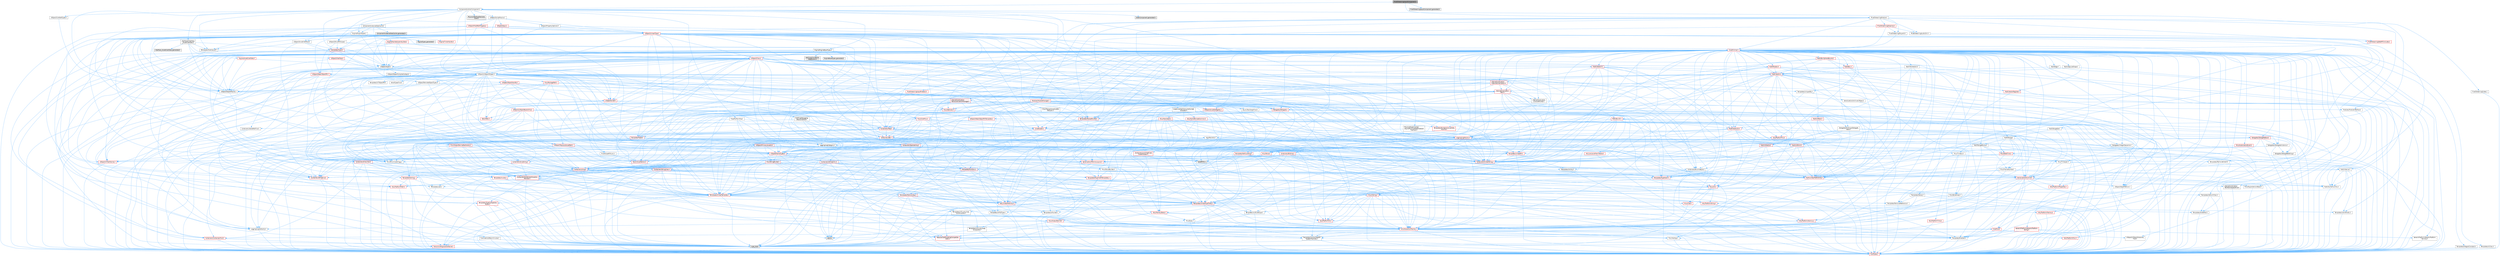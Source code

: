 digraph "PixelStreamingInputComponent.h"
{
 // INTERACTIVE_SVG=YES
 // LATEX_PDF_SIZE
  bgcolor="transparent";
  edge [fontname=Helvetica,fontsize=10,labelfontname=Helvetica,labelfontsize=10];
  node [fontname=Helvetica,fontsize=10,shape=box,height=0.2,width=0.4];
  Node1 [id="Node000001",label="PixelStreamingInputComponent.h",height=0.2,width=0.4,color="gray40", fillcolor="grey60", style="filled", fontcolor="black",tooltip=" "];
  Node1 -> Node2 [id="edge1_Node000001_Node000002",color="steelblue1",style="solid",tooltip=" "];
  Node2 [id="Node000002",label="Components/ActorComponent.h",height=0.2,width=0.4,color="grey40", fillcolor="white", style="filled",URL="$da/db1/ActorComponent_8h.html",tooltip=" "];
  Node2 -> Node3 [id="edge2_Node000002_Node000003",color="steelblue1",style="solid",tooltip=" "];
  Node3 [id="Node000003",label="UObject/ObjectMacros.h",height=0.2,width=0.4,color="grey40", fillcolor="white", style="filled",URL="$d8/d8d/ObjectMacros_8h.html",tooltip=" "];
  Node3 -> Node4 [id="edge3_Node000003_Node000004",color="steelblue1",style="solid",tooltip=" "];
  Node4 [id="Node000004",label="Misc/EnumClassFlags.h",height=0.2,width=0.4,color="grey40", fillcolor="white", style="filled",URL="$d8/de7/EnumClassFlags_8h.html",tooltip=" "];
  Node3 -> Node5 [id="edge4_Node000003_Node000005",color="steelblue1",style="solid",tooltip=" "];
  Node5 [id="Node000005",label="UObject/Script.h",height=0.2,width=0.4,color="red", fillcolor="#FFF0F0", style="filled",URL="$de/dc6/Script_8h.html",tooltip=" "];
  Node5 -> Node6 [id="edge5_Node000005_Node000006",color="steelblue1",style="solid",tooltip=" "];
  Node6 [id="Node000006",label="Delegates/Delegate.h",height=0.2,width=0.4,color="red", fillcolor="#FFF0F0", style="filled",URL="$d4/d80/Delegate_8h.html",tooltip=" "];
  Node6 -> Node7 [id="edge6_Node000006_Node000007",color="steelblue1",style="solid",tooltip=" "];
  Node7 [id="Node000007",label="CoreTypes.h",height=0.2,width=0.4,color="red", fillcolor="#FFF0F0", style="filled",URL="$dc/dec/CoreTypes_8h.html",tooltip=" "];
  Node6 -> Node21 [id="edge7_Node000006_Node000021",color="steelblue1",style="solid",tooltip=" "];
  Node21 [id="Node000021",label="Misc/AssertionMacros.h",height=0.2,width=0.4,color="red", fillcolor="#FFF0F0", style="filled",URL="$d0/dfa/AssertionMacros_8h.html",tooltip=" "];
  Node21 -> Node7 [id="edge8_Node000021_Node000007",color="steelblue1",style="solid",tooltip=" "];
  Node21 -> Node22 [id="edge9_Node000021_Node000022",color="steelblue1",style="solid",tooltip=" "];
  Node22 [id="Node000022",label="HAL/PlatformMisc.h",height=0.2,width=0.4,color="red", fillcolor="#FFF0F0", style="filled",URL="$d0/df5/PlatformMisc_8h.html",tooltip=" "];
  Node22 -> Node7 [id="edge10_Node000022_Node000007",color="steelblue1",style="solid",tooltip=" "];
  Node21 -> Node57 [id="edge11_Node000021_Node000057",color="steelblue1",style="solid",tooltip=" "];
  Node57 [id="Node000057",label="Templates/EnableIf.h",height=0.2,width=0.4,color="grey40", fillcolor="white", style="filled",URL="$d7/d60/EnableIf_8h.html",tooltip=" "];
  Node57 -> Node7 [id="edge12_Node000057_Node000007",color="steelblue1",style="solid",tooltip=" "];
  Node21 -> Node58 [id="edge13_Node000021_Node000058",color="steelblue1",style="solid",tooltip=" "];
  Node58 [id="Node000058",label="Templates/IsArrayOrRefOf\lTypeByPredicate.h",height=0.2,width=0.4,color="grey40", fillcolor="white", style="filled",URL="$d6/da1/IsArrayOrRefOfTypeByPredicate_8h.html",tooltip=" "];
  Node58 -> Node7 [id="edge14_Node000058_Node000007",color="steelblue1",style="solid",tooltip=" "];
  Node21 -> Node61 [id="edge15_Node000021_Node000061",color="steelblue1",style="solid",tooltip=" "];
  Node61 [id="Node000061",label="Traits/IsCharEncodingCompatible\lWith.h",height=0.2,width=0.4,color="red", fillcolor="#FFF0F0", style="filled",URL="$df/dd1/IsCharEncodingCompatibleWith_8h.html",tooltip=" "];
  Node61 -> Node11 [id="edge16_Node000061_Node000011",color="steelblue1",style="solid",tooltip=" "];
  Node11 [id="Node000011",label="type_traits",height=0.2,width=0.4,color="grey60", fillcolor="#E0E0E0", style="filled",tooltip=" "];
  Node21 -> Node63 [id="edge17_Node000021_Node000063",color="steelblue1",style="solid",tooltip=" "];
  Node63 [id="Node000063",label="Misc/VarArgs.h",height=0.2,width=0.4,color="grey40", fillcolor="white", style="filled",URL="$d5/d6f/VarArgs_8h.html",tooltip=" "];
  Node63 -> Node7 [id="edge18_Node000063_Node000007",color="steelblue1",style="solid",tooltip=" "];
  Node21 -> Node70 [id="edge19_Node000021_Node000070",color="steelblue1",style="solid",tooltip=" "];
  Node70 [id="Node000070",label="atomic",height=0.2,width=0.4,color="grey60", fillcolor="#E0E0E0", style="filled",tooltip=" "];
  Node6 -> Node71 [id="edge20_Node000006_Node000071",color="steelblue1",style="solid",tooltip=" "];
  Node71 [id="Node000071",label="UObject/NameTypes.h",height=0.2,width=0.4,color="red", fillcolor="#FFF0F0", style="filled",URL="$d6/d35/NameTypes_8h.html",tooltip=" "];
  Node71 -> Node7 [id="edge21_Node000071_Node000007",color="steelblue1",style="solid",tooltip=" "];
  Node71 -> Node21 [id="edge22_Node000071_Node000021",color="steelblue1",style="solid",tooltip=" "];
  Node71 -> Node72 [id="edge23_Node000071_Node000072",color="steelblue1",style="solid",tooltip=" "];
  Node72 [id="Node000072",label="HAL/UnrealMemory.h",height=0.2,width=0.4,color="red", fillcolor="#FFF0F0", style="filled",URL="$d9/d96/UnrealMemory_8h.html",tooltip=" "];
  Node72 -> Node7 [id="edge24_Node000072_Node000007",color="steelblue1",style="solid",tooltip=" "];
  Node72 -> Node76 [id="edge25_Node000072_Node000076",color="steelblue1",style="solid",tooltip=" "];
  Node76 [id="Node000076",label="HAL/MemoryBase.h",height=0.2,width=0.4,color="red", fillcolor="#FFF0F0", style="filled",URL="$d6/d9f/MemoryBase_8h.html",tooltip=" "];
  Node76 -> Node7 [id="edge26_Node000076_Node000007",color="steelblue1",style="solid",tooltip=" "];
  Node76 -> Node50 [id="edge27_Node000076_Node000050",color="steelblue1",style="solid",tooltip=" "];
  Node50 [id="Node000050",label="HAL/PlatformAtomics.h",height=0.2,width=0.4,color="red", fillcolor="#FFF0F0", style="filled",URL="$d3/d36/PlatformAtomics_8h.html",tooltip=" "];
  Node50 -> Node7 [id="edge28_Node000050_Node000007",color="steelblue1",style="solid",tooltip=" "];
  Node76 -> Node34 [id="edge29_Node000076_Node000034",color="steelblue1",style="solid",tooltip=" "];
  Node34 [id="Node000034",label="HAL/PlatformCrt.h",height=0.2,width=0.4,color="red", fillcolor="#FFF0F0", style="filled",URL="$d8/d75/PlatformCrt_8h.html",tooltip=" "];
  Node76 -> Node77 [id="edge30_Node000076_Node000077",color="steelblue1",style="solid",tooltip=" "];
  Node77 [id="Node000077",label="Misc/Exec.h",height=0.2,width=0.4,color="grey40", fillcolor="white", style="filled",URL="$de/ddb/Exec_8h.html",tooltip=" "];
  Node77 -> Node7 [id="edge31_Node000077_Node000007",color="steelblue1",style="solid",tooltip=" "];
  Node77 -> Node21 [id="edge32_Node000077_Node000021",color="steelblue1",style="solid",tooltip=" "];
  Node76 -> Node78 [id="edge33_Node000076_Node000078",color="steelblue1",style="solid",tooltip=" "];
  Node78 [id="Node000078",label="Misc/OutputDevice.h",height=0.2,width=0.4,color="red", fillcolor="#FFF0F0", style="filled",URL="$d7/d32/OutputDevice_8h.html",tooltip=" "];
  Node78 -> Node29 [id="edge34_Node000078_Node000029",color="steelblue1",style="solid",tooltip=" "];
  Node29 [id="Node000029",label="CoreFwd.h",height=0.2,width=0.4,color="red", fillcolor="#FFF0F0", style="filled",URL="$d1/d1e/CoreFwd_8h.html",tooltip=" "];
  Node29 -> Node7 [id="edge35_Node000029_Node000007",color="steelblue1",style="solid",tooltip=" "];
  Node29 -> Node30 [id="edge36_Node000029_Node000030",color="steelblue1",style="solid",tooltip=" "];
  Node30 [id="Node000030",label="Containers/ContainersFwd.h",height=0.2,width=0.4,color="red", fillcolor="#FFF0F0", style="filled",URL="$d4/d0a/ContainersFwd_8h.html",tooltip=" "];
  Node30 -> Node7 [id="edge37_Node000030_Node000007",color="steelblue1",style="solid",tooltip=" "];
  Node30 -> Node27 [id="edge38_Node000030_Node000027",color="steelblue1",style="solid",tooltip=" "];
  Node27 [id="Node000027",label="Traits/IsContiguousContainer.h",height=0.2,width=0.4,color="red", fillcolor="#FFF0F0", style="filled",URL="$d5/d3c/IsContiguousContainer_8h.html",tooltip=" "];
  Node27 -> Node7 [id="edge39_Node000027_Node000007",color="steelblue1",style="solid",tooltip=" "];
  Node29 -> Node32 [id="edge40_Node000029_Node000032",color="steelblue1",style="solid",tooltip=" "];
  Node32 [id="Node000032",label="UObject/UObjectHierarchy\lFwd.h",height=0.2,width=0.4,color="grey40", fillcolor="white", style="filled",URL="$d3/d13/UObjectHierarchyFwd_8h.html",tooltip=" "];
  Node78 -> Node7 [id="edge41_Node000078_Node000007",color="steelblue1",style="solid",tooltip=" "];
  Node78 -> Node79 [id="edge42_Node000078_Node000079",color="steelblue1",style="solid",tooltip=" "];
  Node79 [id="Node000079",label="Logging/LogVerbosity.h",height=0.2,width=0.4,color="grey40", fillcolor="white", style="filled",URL="$d2/d8f/LogVerbosity_8h.html",tooltip=" "];
  Node79 -> Node7 [id="edge43_Node000079_Node000007",color="steelblue1",style="solid",tooltip=" "];
  Node78 -> Node63 [id="edge44_Node000078_Node000063",color="steelblue1",style="solid",tooltip=" "];
  Node78 -> Node58 [id="edge45_Node000078_Node000058",color="steelblue1",style="solid",tooltip=" "];
  Node78 -> Node61 [id="edge46_Node000078_Node000061",color="steelblue1",style="solid",tooltip=" "];
  Node72 -> Node89 [id="edge47_Node000072_Node000089",color="steelblue1",style="solid",tooltip=" "];
  Node89 [id="Node000089",label="HAL/PlatformMemory.h",height=0.2,width=0.4,color="red", fillcolor="#FFF0F0", style="filled",URL="$de/d68/PlatformMemory_8h.html",tooltip=" "];
  Node89 -> Node7 [id="edge48_Node000089_Node000007",color="steelblue1",style="solid",tooltip=" "];
  Node72 -> Node92 [id="edge49_Node000072_Node000092",color="steelblue1",style="solid",tooltip=" "];
  Node92 [id="Node000092",label="Templates/IsPointer.h",height=0.2,width=0.4,color="grey40", fillcolor="white", style="filled",URL="$d7/d05/IsPointer_8h.html",tooltip=" "];
  Node92 -> Node7 [id="edge50_Node000092_Node000007",color="steelblue1",style="solid",tooltip=" "];
  Node71 -> Node93 [id="edge51_Node000071_Node000093",color="steelblue1",style="solid",tooltip=" "];
  Node93 [id="Node000093",label="Templates/UnrealTypeTraits.h",height=0.2,width=0.4,color="red", fillcolor="#FFF0F0", style="filled",URL="$d2/d2d/UnrealTypeTraits_8h.html",tooltip=" "];
  Node93 -> Node7 [id="edge52_Node000093_Node000007",color="steelblue1",style="solid",tooltip=" "];
  Node93 -> Node92 [id="edge53_Node000093_Node000092",color="steelblue1",style="solid",tooltip=" "];
  Node93 -> Node21 [id="edge54_Node000093_Node000021",color="steelblue1",style="solid",tooltip=" "];
  Node93 -> Node85 [id="edge55_Node000093_Node000085",color="steelblue1",style="solid",tooltip=" "];
  Node85 [id="Node000085",label="Templates/AndOrNot.h",height=0.2,width=0.4,color="grey40", fillcolor="white", style="filled",URL="$db/d0a/AndOrNot_8h.html",tooltip=" "];
  Node85 -> Node7 [id="edge56_Node000085_Node000007",color="steelblue1",style="solid",tooltip=" "];
  Node93 -> Node57 [id="edge57_Node000093_Node000057",color="steelblue1",style="solid",tooltip=" "];
  Node93 -> Node94 [id="edge58_Node000093_Node000094",color="steelblue1",style="solid",tooltip=" "];
  Node94 [id="Node000094",label="Templates/IsArithmetic.h",height=0.2,width=0.4,color="grey40", fillcolor="white", style="filled",URL="$d2/d5d/IsArithmetic_8h.html",tooltip=" "];
  Node94 -> Node7 [id="edge59_Node000094_Node000007",color="steelblue1",style="solid",tooltip=" "];
  Node93 -> Node96 [id="edge60_Node000093_Node000096",color="steelblue1",style="solid",tooltip=" "];
  Node96 [id="Node000096",label="Templates/IsPODType.h",height=0.2,width=0.4,color="grey40", fillcolor="white", style="filled",URL="$d7/db1/IsPODType_8h.html",tooltip=" "];
  Node96 -> Node7 [id="edge61_Node000096_Node000007",color="steelblue1",style="solid",tooltip=" "];
  Node93 -> Node97 [id="edge62_Node000093_Node000097",color="steelblue1",style="solid",tooltip=" "];
  Node97 [id="Node000097",label="Templates/IsUECoreType.h",height=0.2,width=0.4,color="grey40", fillcolor="white", style="filled",URL="$d1/db8/IsUECoreType_8h.html",tooltip=" "];
  Node97 -> Node7 [id="edge63_Node000097_Node000007",color="steelblue1",style="solid",tooltip=" "];
  Node97 -> Node11 [id="edge64_Node000097_Node000011",color="steelblue1",style="solid",tooltip=" "];
  Node93 -> Node86 [id="edge65_Node000093_Node000086",color="steelblue1",style="solid",tooltip=" "];
  Node86 [id="Node000086",label="Templates/IsTriviallyCopy\lConstructible.h",height=0.2,width=0.4,color="grey40", fillcolor="white", style="filled",URL="$d3/d78/IsTriviallyCopyConstructible_8h.html",tooltip=" "];
  Node86 -> Node7 [id="edge66_Node000086_Node000007",color="steelblue1",style="solid",tooltip=" "];
  Node86 -> Node11 [id="edge67_Node000086_Node000011",color="steelblue1",style="solid",tooltip=" "];
  Node71 -> Node98 [id="edge68_Node000071_Node000098",color="steelblue1",style="solid",tooltip=" "];
  Node98 [id="Node000098",label="Templates/UnrealTemplate.h",height=0.2,width=0.4,color="red", fillcolor="#FFF0F0", style="filled",URL="$d4/d24/UnrealTemplate_8h.html",tooltip=" "];
  Node98 -> Node7 [id="edge69_Node000098_Node000007",color="steelblue1",style="solid",tooltip=" "];
  Node98 -> Node92 [id="edge70_Node000098_Node000092",color="steelblue1",style="solid",tooltip=" "];
  Node98 -> Node72 [id="edge71_Node000098_Node000072",color="steelblue1",style="solid",tooltip=" "];
  Node98 -> Node93 [id="edge72_Node000098_Node000093",color="steelblue1",style="solid",tooltip=" "];
  Node98 -> Node101 [id="edge73_Node000098_Node000101",color="steelblue1",style="solid",tooltip=" "];
  Node101 [id="Node000101",label="Templates/RemoveReference.h",height=0.2,width=0.4,color="grey40", fillcolor="white", style="filled",URL="$da/dbe/RemoveReference_8h.html",tooltip=" "];
  Node101 -> Node7 [id="edge74_Node000101_Node000007",color="steelblue1",style="solid",tooltip=" "];
  Node98 -> Node102 [id="edge75_Node000098_Node000102",color="steelblue1",style="solid",tooltip=" "];
  Node102 [id="Node000102",label="Templates/TypeCompatible\lBytes.h",height=0.2,width=0.4,color="red", fillcolor="#FFF0F0", style="filled",URL="$df/d0a/TypeCompatibleBytes_8h.html",tooltip=" "];
  Node102 -> Node7 [id="edge76_Node000102_Node000007",color="steelblue1",style="solid",tooltip=" "];
  Node102 -> Node11 [id="edge77_Node000102_Node000011",color="steelblue1",style="solid",tooltip=" "];
  Node98 -> Node27 [id="edge78_Node000098_Node000027",color="steelblue1",style="solid",tooltip=" "];
  Node98 -> Node11 [id="edge79_Node000098_Node000011",color="steelblue1",style="solid",tooltip=" "];
  Node71 -> Node104 [id="edge80_Node000071_Node000104",color="steelblue1",style="solid",tooltip=" "];
  Node104 [id="Node000104",label="Containers/UnrealString.h",height=0.2,width=0.4,color="red", fillcolor="#FFF0F0", style="filled",URL="$d5/dba/UnrealString_8h.html",tooltip=" "];
  Node71 -> Node108 [id="edge81_Node000071_Node000108",color="steelblue1",style="solid",tooltip=" "];
  Node108 [id="Node000108",label="HAL/CriticalSection.h",height=0.2,width=0.4,color="red", fillcolor="#FFF0F0", style="filled",URL="$d6/d90/CriticalSection_8h.html",tooltip=" "];
  Node71 -> Node111 [id="edge82_Node000071_Node000111",color="steelblue1",style="solid",tooltip=" "];
  Node111 [id="Node000111",label="Containers/StringConv.h",height=0.2,width=0.4,color="red", fillcolor="#FFF0F0", style="filled",URL="$d3/ddf/StringConv_8h.html",tooltip=" "];
  Node111 -> Node7 [id="edge83_Node000111_Node000007",color="steelblue1",style="solid",tooltip=" "];
  Node111 -> Node21 [id="edge84_Node000111_Node000021",color="steelblue1",style="solid",tooltip=" "];
  Node111 -> Node112 [id="edge85_Node000111_Node000112",color="steelblue1",style="solid",tooltip=" "];
  Node112 [id="Node000112",label="Containers/ContainerAllocation\lPolicies.h",height=0.2,width=0.4,color="red", fillcolor="#FFF0F0", style="filled",URL="$d7/dff/ContainerAllocationPolicies_8h.html",tooltip=" "];
  Node112 -> Node7 [id="edge86_Node000112_Node000007",color="steelblue1",style="solid",tooltip=" "];
  Node112 -> Node112 [id="edge87_Node000112_Node000112",color="steelblue1",style="solid",tooltip=" "];
  Node112 -> Node114 [id="edge88_Node000112_Node000114",color="steelblue1",style="solid",tooltip=" "];
  Node114 [id="Node000114",label="HAL/PlatformMath.h",height=0.2,width=0.4,color="red", fillcolor="#FFF0F0", style="filled",URL="$dc/d53/PlatformMath_8h.html",tooltip=" "];
  Node114 -> Node7 [id="edge89_Node000114_Node000007",color="steelblue1",style="solid",tooltip=" "];
  Node112 -> Node72 [id="edge90_Node000112_Node000072",color="steelblue1",style="solid",tooltip=" "];
  Node112 -> Node44 [id="edge91_Node000112_Node000044",color="steelblue1",style="solid",tooltip=" "];
  Node44 [id="Node000044",label="Math/NumericLimits.h",height=0.2,width=0.4,color="grey40", fillcolor="white", style="filled",URL="$df/d1b/NumericLimits_8h.html",tooltip=" "];
  Node44 -> Node7 [id="edge92_Node000044_Node000007",color="steelblue1",style="solid",tooltip=" "];
  Node112 -> Node21 [id="edge93_Node000112_Node000021",color="steelblue1",style="solid",tooltip=" "];
  Node112 -> Node123 [id="edge94_Node000112_Node000123",color="steelblue1",style="solid",tooltip=" "];
  Node123 [id="Node000123",label="Templates/MemoryOps.h",height=0.2,width=0.4,color="red", fillcolor="#FFF0F0", style="filled",URL="$db/dea/MemoryOps_8h.html",tooltip=" "];
  Node123 -> Node7 [id="edge95_Node000123_Node000007",color="steelblue1",style="solid",tooltip=" "];
  Node123 -> Node72 [id="edge96_Node000123_Node000072",color="steelblue1",style="solid",tooltip=" "];
  Node123 -> Node87 [id="edge97_Node000123_Node000087",color="steelblue1",style="solid",tooltip=" "];
  Node87 [id="Node000087",label="Templates/IsTriviallyCopy\lAssignable.h",height=0.2,width=0.4,color="grey40", fillcolor="white", style="filled",URL="$d2/df2/IsTriviallyCopyAssignable_8h.html",tooltip=" "];
  Node87 -> Node7 [id="edge98_Node000087_Node000007",color="steelblue1",style="solid",tooltip=" "];
  Node87 -> Node11 [id="edge99_Node000087_Node000011",color="steelblue1",style="solid",tooltip=" "];
  Node123 -> Node86 [id="edge100_Node000123_Node000086",color="steelblue1",style="solid",tooltip=" "];
  Node123 -> Node93 [id="edge101_Node000123_Node000093",color="steelblue1",style="solid",tooltip=" "];
  Node123 -> Node11 [id="edge102_Node000123_Node000011",color="steelblue1",style="solid",tooltip=" "];
  Node112 -> Node102 [id="edge103_Node000112_Node000102",color="steelblue1",style="solid",tooltip=" "];
  Node112 -> Node11 [id="edge104_Node000112_Node000011",color="steelblue1",style="solid",tooltip=" "];
  Node111 -> Node124 [id="edge105_Node000111_Node000124",color="steelblue1",style="solid",tooltip=" "];
  Node124 [id="Node000124",label="Containers/Array.h",height=0.2,width=0.4,color="red", fillcolor="#FFF0F0", style="filled",URL="$df/dd0/Array_8h.html",tooltip=" "];
  Node124 -> Node7 [id="edge106_Node000124_Node000007",color="steelblue1",style="solid",tooltip=" "];
  Node124 -> Node21 [id="edge107_Node000124_Node000021",color="steelblue1",style="solid",tooltip=" "];
  Node124 -> Node72 [id="edge108_Node000124_Node000072",color="steelblue1",style="solid",tooltip=" "];
  Node124 -> Node93 [id="edge109_Node000124_Node000093",color="steelblue1",style="solid",tooltip=" "];
  Node124 -> Node98 [id="edge110_Node000124_Node000098",color="steelblue1",style="solid",tooltip=" "];
  Node124 -> Node112 [id="edge111_Node000124_Node000112",color="steelblue1",style="solid",tooltip=" "];
  Node124 -> Node131 [id="edge112_Node000124_Node000131",color="steelblue1",style="solid",tooltip=" "];
  Node131 [id="Node000131",label="Serialization/Archive.h",height=0.2,width=0.4,color="red", fillcolor="#FFF0F0", style="filled",URL="$d7/d3b/Archive_8h.html",tooltip=" "];
  Node131 -> Node29 [id="edge113_Node000131_Node000029",color="steelblue1",style="solid",tooltip=" "];
  Node131 -> Node7 [id="edge114_Node000131_Node000007",color="steelblue1",style="solid",tooltip=" "];
  Node131 -> Node132 [id="edge115_Node000131_Node000132",color="steelblue1",style="solid",tooltip=" "];
  Node132 [id="Node000132",label="HAL/PlatformProperties.h",height=0.2,width=0.4,color="red", fillcolor="#FFF0F0", style="filled",URL="$d9/db0/PlatformProperties_8h.html",tooltip=" "];
  Node132 -> Node7 [id="edge116_Node000132_Node000007",color="steelblue1",style="solid",tooltip=" "];
  Node131 -> Node135 [id="edge117_Node000131_Node000135",color="steelblue1",style="solid",tooltip=" "];
  Node135 [id="Node000135",label="Internationalization\l/TextNamespaceFwd.h",height=0.2,width=0.4,color="grey40", fillcolor="white", style="filled",URL="$d8/d97/TextNamespaceFwd_8h.html",tooltip=" "];
  Node135 -> Node7 [id="edge118_Node000135_Node000007",color="steelblue1",style="solid",tooltip=" "];
  Node131 -> Node21 [id="edge119_Node000131_Node000021",color="steelblue1",style="solid",tooltip=" "];
  Node131 -> Node136 [id="edge120_Node000131_Node000136",color="steelblue1",style="solid",tooltip=" "];
  Node136 [id="Node000136",label="Misc/EngineVersionBase.h",height=0.2,width=0.4,color="grey40", fillcolor="white", style="filled",URL="$d5/d2b/EngineVersionBase_8h.html",tooltip=" "];
  Node136 -> Node7 [id="edge121_Node000136_Node000007",color="steelblue1",style="solid",tooltip=" "];
  Node131 -> Node63 [id="edge122_Node000131_Node000063",color="steelblue1",style="solid",tooltip=" "];
  Node131 -> Node57 [id="edge123_Node000131_Node000057",color="steelblue1",style="solid",tooltip=" "];
  Node131 -> Node58 [id="edge124_Node000131_Node000058",color="steelblue1",style="solid",tooltip=" "];
  Node131 -> Node139 [id="edge125_Node000131_Node000139",color="steelblue1",style="solid",tooltip=" "];
  Node139 [id="Node000139",label="Templates/IsEnumClass.h",height=0.2,width=0.4,color="grey40", fillcolor="white", style="filled",URL="$d7/d15/IsEnumClass_8h.html",tooltip=" "];
  Node139 -> Node7 [id="edge126_Node000139_Node000007",color="steelblue1",style="solid",tooltip=" "];
  Node139 -> Node85 [id="edge127_Node000139_Node000085",color="steelblue1",style="solid",tooltip=" "];
  Node131 -> Node98 [id="edge128_Node000131_Node000098",color="steelblue1",style="solid",tooltip=" "];
  Node131 -> Node61 [id="edge129_Node000131_Node000061",color="steelblue1",style="solid",tooltip=" "];
  Node131 -> Node140 [id="edge130_Node000131_Node000140",color="steelblue1",style="solid",tooltip=" "];
  Node140 [id="Node000140",label="UObject/ObjectVersion.h",height=0.2,width=0.4,color="grey40", fillcolor="white", style="filled",URL="$da/d63/ObjectVersion_8h.html",tooltip=" "];
  Node140 -> Node7 [id="edge131_Node000140_Node000007",color="steelblue1",style="solid",tooltip=" "];
  Node124 -> Node157 [id="edge132_Node000124_Node000157",color="steelblue1",style="solid",tooltip=" "];
  Node157 [id="Node000157",label="Templates/Invoke.h",height=0.2,width=0.4,color="red", fillcolor="#FFF0F0", style="filled",URL="$d7/deb/Invoke_8h.html",tooltip=" "];
  Node157 -> Node7 [id="edge133_Node000157_Node000007",color="steelblue1",style="solid",tooltip=" "];
  Node157 -> Node98 [id="edge134_Node000157_Node000098",color="steelblue1",style="solid",tooltip=" "];
  Node157 -> Node11 [id="edge135_Node000157_Node000011",color="steelblue1",style="solid",tooltip=" "];
  Node124 -> Node162 [id="edge136_Node000124_Node000162",color="steelblue1",style="solid",tooltip=" "];
  Node162 [id="Node000162",label="Templates/Less.h",height=0.2,width=0.4,color="grey40", fillcolor="white", style="filled",URL="$de/dc8/Less_8h.html",tooltip=" "];
  Node162 -> Node7 [id="edge137_Node000162_Node000007",color="steelblue1",style="solid",tooltip=" "];
  Node162 -> Node98 [id="edge138_Node000162_Node000098",color="steelblue1",style="solid",tooltip=" "];
  Node124 -> Node170 [id="edge139_Node000124_Node000170",color="steelblue1",style="solid",tooltip=" "];
  Node170 [id="Node000170",label="Templates/Sorting.h",height=0.2,width=0.4,color="red", fillcolor="#FFF0F0", style="filled",URL="$d3/d9e/Sorting_8h.html",tooltip=" "];
  Node170 -> Node7 [id="edge140_Node000170_Node000007",color="steelblue1",style="solid",tooltip=" "];
  Node170 -> Node114 [id="edge141_Node000170_Node000114",color="steelblue1",style="solid",tooltip=" "];
  Node170 -> Node162 [id="edge142_Node000170_Node000162",color="steelblue1",style="solid",tooltip=" "];
  Node124 -> Node174 [id="edge143_Node000124_Node000174",color="steelblue1",style="solid",tooltip=" "];
  Node174 [id="Node000174",label="Templates/AlignmentTemplates.h",height=0.2,width=0.4,color="red", fillcolor="#FFF0F0", style="filled",URL="$dd/d32/AlignmentTemplates_8h.html",tooltip=" "];
  Node174 -> Node7 [id="edge144_Node000174_Node000007",color="steelblue1",style="solid",tooltip=" "];
  Node174 -> Node92 [id="edge145_Node000174_Node000092",color="steelblue1",style="solid",tooltip=" "];
  Node124 -> Node11 [id="edge146_Node000124_Node000011",color="steelblue1",style="solid",tooltip=" "];
  Node111 -> Node148 [id="edge147_Node000111_Node000148",color="steelblue1",style="solid",tooltip=" "];
  Node148 [id="Node000148",label="Misc/CString.h",height=0.2,width=0.4,color="red", fillcolor="#FFF0F0", style="filled",URL="$d2/d49/CString_8h.html",tooltip=" "];
  Node148 -> Node7 [id="edge148_Node000148_Node000007",color="steelblue1",style="solid",tooltip=" "];
  Node148 -> Node34 [id="edge149_Node000148_Node000034",color="steelblue1",style="solid",tooltip=" "];
  Node148 -> Node74 [id="edge150_Node000148_Node000074",color="steelblue1",style="solid",tooltip=" "];
  Node74 [id="Node000074",label="HAL/PlatformString.h",height=0.2,width=0.4,color="red", fillcolor="#FFF0F0", style="filled",URL="$db/db5/PlatformString_8h.html",tooltip=" "];
  Node74 -> Node7 [id="edge151_Node000074_Node000007",color="steelblue1",style="solid",tooltip=" "];
  Node148 -> Node21 [id="edge152_Node000148_Node000021",color="steelblue1",style="solid",tooltip=" "];
  Node148 -> Node149 [id="edge153_Node000148_Node000149",color="steelblue1",style="solid",tooltip=" "];
  Node149 [id="Node000149",label="Misc/Char.h",height=0.2,width=0.4,color="red", fillcolor="#FFF0F0", style="filled",URL="$d0/d58/Char_8h.html",tooltip=" "];
  Node149 -> Node7 [id="edge154_Node000149_Node000007",color="steelblue1",style="solid",tooltip=" "];
  Node149 -> Node11 [id="edge155_Node000149_Node000011",color="steelblue1",style="solid",tooltip=" "];
  Node148 -> Node63 [id="edge156_Node000148_Node000063",color="steelblue1",style="solid",tooltip=" "];
  Node148 -> Node58 [id="edge157_Node000148_Node000058",color="steelblue1",style="solid",tooltip=" "];
  Node148 -> Node61 [id="edge158_Node000148_Node000061",color="steelblue1",style="solid",tooltip=" "];
  Node111 -> Node175 [id="edge159_Node000111_Node000175",color="steelblue1",style="solid",tooltip=" "];
  Node175 [id="Node000175",label="Templates/IsArray.h",height=0.2,width=0.4,color="grey40", fillcolor="white", style="filled",URL="$d8/d8d/IsArray_8h.html",tooltip=" "];
  Node175 -> Node7 [id="edge160_Node000175_Node000007",color="steelblue1",style="solid",tooltip=" "];
  Node111 -> Node98 [id="edge161_Node000111_Node000098",color="steelblue1",style="solid",tooltip=" "];
  Node111 -> Node93 [id="edge162_Node000111_Node000093",color="steelblue1",style="solid",tooltip=" "];
  Node111 -> Node61 [id="edge163_Node000111_Node000061",color="steelblue1",style="solid",tooltip=" "];
  Node111 -> Node27 [id="edge164_Node000111_Node000027",color="steelblue1",style="solid",tooltip=" "];
  Node111 -> Node11 [id="edge165_Node000111_Node000011",color="steelblue1",style="solid",tooltip=" "];
  Node71 -> Node24 [id="edge166_Node000071_Node000024",color="steelblue1",style="solid",tooltip=" "];
  Node24 [id="Node000024",label="Containers/StringFwd.h",height=0.2,width=0.4,color="red", fillcolor="#FFF0F0", style="filled",URL="$df/d37/StringFwd_8h.html",tooltip=" "];
  Node24 -> Node7 [id="edge167_Node000024_Node000007",color="steelblue1",style="solid",tooltip=" "];
  Node24 -> Node27 [id="edge168_Node000024_Node000027",color="steelblue1",style="solid",tooltip=" "];
  Node71 -> Node176 [id="edge169_Node000071_Node000176",color="steelblue1",style="solid",tooltip=" "];
  Node176 [id="Node000176",label="UObject/UnrealNames.h",height=0.2,width=0.4,color="red", fillcolor="#FFF0F0", style="filled",URL="$d8/db1/UnrealNames_8h.html",tooltip=" "];
  Node176 -> Node7 [id="edge170_Node000176_Node000007",color="steelblue1",style="solid",tooltip=" "];
  Node71 -> Node142 [id="edge171_Node000071_Node000142",color="steelblue1",style="solid",tooltip=" "];
  Node142 [id="Node000142",label="Serialization/MemoryLayout.h",height=0.2,width=0.4,color="red", fillcolor="#FFF0F0", style="filled",URL="$d7/d66/MemoryLayout_8h.html",tooltip=" "];
  Node142 -> Node145 [id="edge172_Node000142_Node000145",color="steelblue1",style="solid",tooltip=" "];
  Node145 [id="Node000145",label="Containers/EnumAsByte.h",height=0.2,width=0.4,color="grey40", fillcolor="white", style="filled",URL="$d6/d9a/EnumAsByte_8h.html",tooltip=" "];
  Node145 -> Node7 [id="edge173_Node000145_Node000007",color="steelblue1",style="solid",tooltip=" "];
  Node145 -> Node96 [id="edge174_Node000145_Node000096",color="steelblue1",style="solid",tooltip=" "];
  Node145 -> Node146 [id="edge175_Node000145_Node000146",color="steelblue1",style="solid",tooltip=" "];
  Node146 [id="Node000146",label="Templates/TypeHash.h",height=0.2,width=0.4,color="red", fillcolor="#FFF0F0", style="filled",URL="$d1/d62/TypeHash_8h.html",tooltip=" "];
  Node146 -> Node7 [id="edge176_Node000146_Node000007",color="steelblue1",style="solid",tooltip=" "];
  Node146 -> Node147 [id="edge177_Node000146_Node000147",color="steelblue1",style="solid",tooltip=" "];
  Node147 [id="Node000147",label="Misc/Crc.h",height=0.2,width=0.4,color="red", fillcolor="#FFF0F0", style="filled",URL="$d4/dd2/Crc_8h.html",tooltip=" "];
  Node147 -> Node7 [id="edge178_Node000147_Node000007",color="steelblue1",style="solid",tooltip=" "];
  Node147 -> Node74 [id="edge179_Node000147_Node000074",color="steelblue1",style="solid",tooltip=" "];
  Node147 -> Node21 [id="edge180_Node000147_Node000021",color="steelblue1",style="solid",tooltip=" "];
  Node147 -> Node148 [id="edge181_Node000147_Node000148",color="steelblue1",style="solid",tooltip=" "];
  Node147 -> Node149 [id="edge182_Node000147_Node000149",color="steelblue1",style="solid",tooltip=" "];
  Node147 -> Node93 [id="edge183_Node000147_Node000093",color="steelblue1",style="solid",tooltip=" "];
  Node146 -> Node11 [id="edge184_Node000146_Node000011",color="steelblue1",style="solid",tooltip=" "];
  Node142 -> Node24 [id="edge185_Node000142_Node000024",color="steelblue1",style="solid",tooltip=" "];
  Node142 -> Node72 [id="edge186_Node000142_Node000072",color="steelblue1",style="solid",tooltip=" "];
  Node142 -> Node57 [id="edge187_Node000142_Node000057",color="steelblue1",style="solid",tooltip=" "];
  Node142 -> Node98 [id="edge188_Node000142_Node000098",color="steelblue1",style="solid",tooltip=" "];
  Node71 -> Node178 [id="edge189_Node000071_Node000178",color="steelblue1",style="solid",tooltip=" "];
  Node178 [id="Node000178",label="Misc/StringBuilder.h",height=0.2,width=0.4,color="red", fillcolor="#FFF0F0", style="filled",URL="$d4/d52/StringBuilder_8h.html",tooltip=" "];
  Node178 -> Node24 [id="edge190_Node000178_Node000024",color="steelblue1",style="solid",tooltip=" "];
  Node178 -> Node179 [id="edge191_Node000178_Node000179",color="steelblue1",style="solid",tooltip=" "];
  Node179 [id="Node000179",label="Containers/StringView.h",height=0.2,width=0.4,color="red", fillcolor="#FFF0F0", style="filled",URL="$dd/dea/StringView_8h.html",tooltip=" "];
  Node179 -> Node7 [id="edge192_Node000179_Node000007",color="steelblue1",style="solid",tooltip=" "];
  Node179 -> Node24 [id="edge193_Node000179_Node000024",color="steelblue1",style="solid",tooltip=" "];
  Node179 -> Node72 [id="edge194_Node000179_Node000072",color="steelblue1",style="solid",tooltip=" "];
  Node179 -> Node44 [id="edge195_Node000179_Node000044",color="steelblue1",style="solid",tooltip=" "];
  Node179 -> Node173 [id="edge196_Node000179_Node000173",color="steelblue1",style="solid",tooltip=" "];
  Node173 [id="Node000173",label="Math/UnrealMathUtility.h",height=0.2,width=0.4,color="red", fillcolor="#FFF0F0", style="filled",URL="$db/db8/UnrealMathUtility_8h.html",tooltip=" "];
  Node173 -> Node7 [id="edge197_Node000173_Node000007",color="steelblue1",style="solid",tooltip=" "];
  Node173 -> Node21 [id="edge198_Node000173_Node000021",color="steelblue1",style="solid",tooltip=" "];
  Node173 -> Node114 [id="edge199_Node000173_Node000114",color="steelblue1",style="solid",tooltip=" "];
  Node179 -> Node147 [id="edge200_Node000179_Node000147",color="steelblue1",style="solid",tooltip=" "];
  Node179 -> Node148 [id="edge201_Node000179_Node000148",color="steelblue1",style="solid",tooltip=" "];
  Node179 -> Node98 [id="edge202_Node000179_Node000098",color="steelblue1",style="solid",tooltip=" "];
  Node179 -> Node61 [id="edge203_Node000179_Node000061",color="steelblue1",style="solid",tooltip=" "];
  Node179 -> Node27 [id="edge204_Node000179_Node000027",color="steelblue1",style="solid",tooltip=" "];
  Node179 -> Node11 [id="edge205_Node000179_Node000011",color="steelblue1",style="solid",tooltip=" "];
  Node178 -> Node7 [id="edge206_Node000178_Node000007",color="steelblue1",style="solid",tooltip=" "];
  Node178 -> Node74 [id="edge207_Node000178_Node000074",color="steelblue1",style="solid",tooltip=" "];
  Node178 -> Node72 [id="edge208_Node000178_Node000072",color="steelblue1",style="solid",tooltip=" "];
  Node178 -> Node21 [id="edge209_Node000178_Node000021",color="steelblue1",style="solid",tooltip=" "];
  Node178 -> Node148 [id="edge210_Node000178_Node000148",color="steelblue1",style="solid",tooltip=" "];
  Node178 -> Node57 [id="edge211_Node000178_Node000057",color="steelblue1",style="solid",tooltip=" "];
  Node178 -> Node58 [id="edge212_Node000178_Node000058",color="steelblue1",style="solid",tooltip=" "];
  Node178 -> Node98 [id="edge213_Node000178_Node000098",color="steelblue1",style="solid",tooltip=" "];
  Node178 -> Node93 [id="edge214_Node000178_Node000093",color="steelblue1",style="solid",tooltip=" "];
  Node178 -> Node61 [id="edge215_Node000178_Node000061",color="steelblue1",style="solid",tooltip=" "];
  Node178 -> Node27 [id="edge216_Node000178_Node000027",color="steelblue1",style="solid",tooltip=" "];
  Node178 -> Node11 [id="edge217_Node000178_Node000011",color="steelblue1",style="solid",tooltip=" "];
  Node6 -> Node184 [id="edge218_Node000006_Node000184",color="steelblue1",style="solid",tooltip=" "];
  Node184 [id="Node000184",label="Templates/SharedPointer.h",height=0.2,width=0.4,color="red", fillcolor="#FFF0F0", style="filled",URL="$d2/d17/SharedPointer_8h.html",tooltip=" "];
  Node184 -> Node7 [id="edge219_Node000184_Node000007",color="steelblue1",style="solid",tooltip=" "];
  Node184 -> Node185 [id="edge220_Node000184_Node000185",color="steelblue1",style="solid",tooltip=" "];
  Node185 [id="Node000185",label="Templates/PointerIsConvertible\lFromTo.h",height=0.2,width=0.4,color="red", fillcolor="#FFF0F0", style="filled",URL="$d6/d65/PointerIsConvertibleFromTo_8h.html",tooltip=" "];
  Node185 -> Node7 [id="edge221_Node000185_Node000007",color="steelblue1",style="solid",tooltip=" "];
  Node185 -> Node11 [id="edge222_Node000185_Node000011",color="steelblue1",style="solid",tooltip=" "];
  Node184 -> Node21 [id="edge223_Node000184_Node000021",color="steelblue1",style="solid",tooltip=" "];
  Node184 -> Node72 [id="edge224_Node000184_Node000072",color="steelblue1",style="solid",tooltip=" "];
  Node184 -> Node124 [id="edge225_Node000184_Node000124",color="steelblue1",style="solid",tooltip=" "];
  Node184 -> Node186 [id="edge226_Node000184_Node000186",color="steelblue1",style="solid",tooltip=" "];
  Node186 [id="Node000186",label="Containers/Map.h",height=0.2,width=0.4,color="red", fillcolor="#FFF0F0", style="filled",URL="$df/d79/Map_8h.html",tooltip=" "];
  Node186 -> Node7 [id="edge227_Node000186_Node000007",color="steelblue1",style="solid",tooltip=" "];
  Node186 -> Node187 [id="edge228_Node000186_Node000187",color="steelblue1",style="solid",tooltip=" "];
  Node187 [id="Node000187",label="Algo/Reverse.h",height=0.2,width=0.4,color="grey40", fillcolor="white", style="filled",URL="$d5/d93/Reverse_8h.html",tooltip=" "];
  Node187 -> Node7 [id="edge229_Node000187_Node000007",color="steelblue1",style="solid",tooltip=" "];
  Node187 -> Node98 [id="edge230_Node000187_Node000098",color="steelblue1",style="solid",tooltip=" "];
  Node186 -> Node188 [id="edge231_Node000186_Node000188",color="steelblue1",style="solid",tooltip=" "];
  Node188 [id="Node000188",label="Containers/Set.h",height=0.2,width=0.4,color="red", fillcolor="#FFF0F0", style="filled",URL="$d4/d45/Set_8h.html",tooltip=" "];
  Node188 -> Node112 [id="edge232_Node000188_Node000112",color="steelblue1",style="solid",tooltip=" "];
  Node188 -> Node190 [id="edge233_Node000188_Node000190",color="steelblue1",style="solid",tooltip=" "];
  Node190 [id="Node000190",label="Containers/SparseArray.h",height=0.2,width=0.4,color="red", fillcolor="#FFF0F0", style="filled",URL="$d5/dbf/SparseArray_8h.html",tooltip=" "];
  Node190 -> Node7 [id="edge234_Node000190_Node000007",color="steelblue1",style="solid",tooltip=" "];
  Node190 -> Node21 [id="edge235_Node000190_Node000021",color="steelblue1",style="solid",tooltip=" "];
  Node190 -> Node72 [id="edge236_Node000190_Node000072",color="steelblue1",style="solid",tooltip=" "];
  Node190 -> Node93 [id="edge237_Node000190_Node000093",color="steelblue1",style="solid",tooltip=" "];
  Node190 -> Node98 [id="edge238_Node000190_Node000098",color="steelblue1",style="solid",tooltip=" "];
  Node190 -> Node112 [id="edge239_Node000190_Node000112",color="steelblue1",style="solid",tooltip=" "];
  Node190 -> Node162 [id="edge240_Node000190_Node000162",color="steelblue1",style="solid",tooltip=" "];
  Node190 -> Node124 [id="edge241_Node000190_Node000124",color="steelblue1",style="solid",tooltip=" "];
  Node190 -> Node173 [id="edge242_Node000190_Node000173",color="steelblue1",style="solid",tooltip=" "];
  Node190 -> Node191 [id="edge243_Node000190_Node000191",color="steelblue1",style="solid",tooltip=" "];
  Node191 [id="Node000191",label="Containers/ScriptArray.h",height=0.2,width=0.4,color="red", fillcolor="#FFF0F0", style="filled",URL="$dc/daf/ScriptArray_8h.html",tooltip=" "];
  Node191 -> Node7 [id="edge244_Node000191_Node000007",color="steelblue1",style="solid",tooltip=" "];
  Node191 -> Node21 [id="edge245_Node000191_Node000021",color="steelblue1",style="solid",tooltip=" "];
  Node191 -> Node72 [id="edge246_Node000191_Node000072",color="steelblue1",style="solid",tooltip=" "];
  Node191 -> Node112 [id="edge247_Node000191_Node000112",color="steelblue1",style="solid",tooltip=" "];
  Node191 -> Node124 [id="edge248_Node000191_Node000124",color="steelblue1",style="solid",tooltip=" "];
  Node190 -> Node192 [id="edge249_Node000190_Node000192",color="steelblue1",style="solid",tooltip=" "];
  Node192 [id="Node000192",label="Containers/BitArray.h",height=0.2,width=0.4,color="red", fillcolor="#FFF0F0", style="filled",URL="$d1/de4/BitArray_8h.html",tooltip=" "];
  Node192 -> Node112 [id="edge250_Node000192_Node000112",color="steelblue1",style="solid",tooltip=" "];
  Node192 -> Node7 [id="edge251_Node000192_Node000007",color="steelblue1",style="solid",tooltip=" "];
  Node192 -> Node50 [id="edge252_Node000192_Node000050",color="steelblue1",style="solid",tooltip=" "];
  Node192 -> Node72 [id="edge253_Node000192_Node000072",color="steelblue1",style="solid",tooltip=" "];
  Node192 -> Node173 [id="edge254_Node000192_Node000173",color="steelblue1",style="solid",tooltip=" "];
  Node192 -> Node21 [id="edge255_Node000192_Node000021",color="steelblue1",style="solid",tooltip=" "];
  Node192 -> Node4 [id="edge256_Node000192_Node000004",color="steelblue1",style="solid",tooltip=" "];
  Node192 -> Node131 [id="edge257_Node000192_Node000131",color="steelblue1",style="solid",tooltip=" "];
  Node192 -> Node142 [id="edge258_Node000192_Node000142",color="steelblue1",style="solid",tooltip=" "];
  Node192 -> Node57 [id="edge259_Node000192_Node000057",color="steelblue1",style="solid",tooltip=" "];
  Node192 -> Node157 [id="edge260_Node000192_Node000157",color="steelblue1",style="solid",tooltip=" "];
  Node192 -> Node98 [id="edge261_Node000192_Node000098",color="steelblue1",style="solid",tooltip=" "];
  Node192 -> Node93 [id="edge262_Node000192_Node000093",color="steelblue1",style="solid",tooltip=" "];
  Node190 -> Node104 [id="edge263_Node000190_Node000104",color="steelblue1",style="solid",tooltip=" "];
  Node188 -> Node30 [id="edge264_Node000188_Node000030",color="steelblue1",style="solid",tooltip=" "];
  Node188 -> Node173 [id="edge265_Node000188_Node000173",color="steelblue1",style="solid",tooltip=" "];
  Node188 -> Node21 [id="edge266_Node000188_Node000021",color="steelblue1",style="solid",tooltip=" "];
  Node188 -> Node208 [id="edge267_Node000188_Node000208",color="steelblue1",style="solid",tooltip=" "];
  Node208 [id="Node000208",label="Misc/StructBuilder.h",height=0.2,width=0.4,color="grey40", fillcolor="white", style="filled",URL="$d9/db3/StructBuilder_8h.html",tooltip=" "];
  Node208 -> Node7 [id="edge268_Node000208_Node000007",color="steelblue1",style="solid",tooltip=" "];
  Node208 -> Node173 [id="edge269_Node000208_Node000173",color="steelblue1",style="solid",tooltip=" "];
  Node208 -> Node174 [id="edge270_Node000208_Node000174",color="steelblue1",style="solid",tooltip=" "];
  Node188 -> Node209 [id="edge271_Node000188_Node000209",color="steelblue1",style="solid",tooltip=" "];
  Node209 [id="Node000209",label="Templates/Function.h",height=0.2,width=0.4,color="red", fillcolor="#FFF0F0", style="filled",URL="$df/df5/Function_8h.html",tooltip=" "];
  Node209 -> Node7 [id="edge272_Node000209_Node000007",color="steelblue1",style="solid",tooltip=" "];
  Node209 -> Node21 [id="edge273_Node000209_Node000021",color="steelblue1",style="solid",tooltip=" "];
  Node209 -> Node72 [id="edge274_Node000209_Node000072",color="steelblue1",style="solid",tooltip=" "];
  Node209 -> Node93 [id="edge275_Node000209_Node000093",color="steelblue1",style="solid",tooltip=" "];
  Node209 -> Node157 [id="edge276_Node000209_Node000157",color="steelblue1",style="solid",tooltip=" "];
  Node209 -> Node98 [id="edge277_Node000209_Node000098",color="steelblue1",style="solid",tooltip=" "];
  Node209 -> Node173 [id="edge278_Node000209_Node000173",color="steelblue1",style="solid",tooltip=" "];
  Node209 -> Node11 [id="edge279_Node000209_Node000011",color="steelblue1",style="solid",tooltip=" "];
  Node188 -> Node170 [id="edge280_Node000188_Node000170",color="steelblue1",style="solid",tooltip=" "];
  Node188 -> Node146 [id="edge281_Node000188_Node000146",color="steelblue1",style="solid",tooltip=" "];
  Node188 -> Node98 [id="edge282_Node000188_Node000098",color="steelblue1",style="solid",tooltip=" "];
  Node188 -> Node11 [id="edge283_Node000188_Node000011",color="steelblue1",style="solid",tooltip=" "];
  Node186 -> Node104 [id="edge284_Node000186_Node000104",color="steelblue1",style="solid",tooltip=" "];
  Node186 -> Node21 [id="edge285_Node000186_Node000021",color="steelblue1",style="solid",tooltip=" "];
  Node186 -> Node208 [id="edge286_Node000186_Node000208",color="steelblue1",style="solid",tooltip=" "];
  Node186 -> Node209 [id="edge287_Node000186_Node000209",color="steelblue1",style="solid",tooltip=" "];
  Node186 -> Node170 [id="edge288_Node000186_Node000170",color="steelblue1",style="solid",tooltip=" "];
  Node186 -> Node212 [id="edge289_Node000186_Node000212",color="steelblue1",style="solid",tooltip=" "];
  Node212 [id="Node000212",label="Templates/Tuple.h",height=0.2,width=0.4,color="red", fillcolor="#FFF0F0", style="filled",URL="$d2/d4f/Tuple_8h.html",tooltip=" "];
  Node212 -> Node7 [id="edge290_Node000212_Node000007",color="steelblue1",style="solid",tooltip=" "];
  Node212 -> Node98 [id="edge291_Node000212_Node000098",color="steelblue1",style="solid",tooltip=" "];
  Node212 -> Node213 [id="edge292_Node000212_Node000213",color="steelblue1",style="solid",tooltip=" "];
  Node213 [id="Node000213",label="Delegates/IntegerSequence.h",height=0.2,width=0.4,color="grey40", fillcolor="white", style="filled",URL="$d2/dcc/IntegerSequence_8h.html",tooltip=" "];
  Node213 -> Node7 [id="edge293_Node000213_Node000007",color="steelblue1",style="solid",tooltip=" "];
  Node212 -> Node157 [id="edge294_Node000212_Node000157",color="steelblue1",style="solid",tooltip=" "];
  Node212 -> Node142 [id="edge295_Node000212_Node000142",color="steelblue1",style="solid",tooltip=" "];
  Node212 -> Node146 [id="edge296_Node000212_Node000146",color="steelblue1",style="solid",tooltip=" "];
  Node212 -> Node11 [id="edge297_Node000212_Node000011",color="steelblue1",style="solid",tooltip=" "];
  Node186 -> Node98 [id="edge298_Node000186_Node000098",color="steelblue1",style="solid",tooltip=" "];
  Node186 -> Node93 [id="edge299_Node000186_Node000093",color="steelblue1",style="solid",tooltip=" "];
  Node186 -> Node11 [id="edge300_Node000186_Node000011",color="steelblue1",style="solid",tooltip=" "];
  Node184 -> Node215 [id="edge301_Node000184_Node000215",color="steelblue1",style="solid",tooltip=" "];
  Node215 [id="Node000215",label="CoreGlobals.h",height=0.2,width=0.4,color="red", fillcolor="#FFF0F0", style="filled",URL="$d5/d8c/CoreGlobals_8h.html",tooltip=" "];
  Node215 -> Node104 [id="edge302_Node000215_Node000104",color="steelblue1",style="solid",tooltip=" "];
  Node215 -> Node7 [id="edge303_Node000215_Node000007",color="steelblue1",style="solid",tooltip=" "];
  Node215 -> Node216 [id="edge304_Node000215_Node000216",color="steelblue1",style="solid",tooltip=" "];
  Node216 [id="Node000216",label="HAL/PlatformTLS.h",height=0.2,width=0.4,color="red", fillcolor="#FFF0F0", style="filled",URL="$d0/def/PlatformTLS_8h.html",tooltip=" "];
  Node216 -> Node7 [id="edge305_Node000216_Node000007",color="steelblue1",style="solid",tooltip=" "];
  Node215 -> Node219 [id="edge306_Node000215_Node000219",color="steelblue1",style="solid",tooltip=" "];
  Node219 [id="Node000219",label="Logging/LogMacros.h",height=0.2,width=0.4,color="red", fillcolor="#FFF0F0", style="filled",URL="$d0/d16/LogMacros_8h.html",tooltip=" "];
  Node219 -> Node104 [id="edge307_Node000219_Node000104",color="steelblue1",style="solid",tooltip=" "];
  Node219 -> Node7 [id="edge308_Node000219_Node000007",color="steelblue1",style="solid",tooltip=" "];
  Node219 -> Node220 [id="edge309_Node000219_Node000220",color="steelblue1",style="solid",tooltip=" "];
  Node220 [id="Node000220",label="Logging/LogCategory.h",height=0.2,width=0.4,color="grey40", fillcolor="white", style="filled",URL="$d9/d36/LogCategory_8h.html",tooltip=" "];
  Node220 -> Node7 [id="edge310_Node000220_Node000007",color="steelblue1",style="solid",tooltip=" "];
  Node220 -> Node79 [id="edge311_Node000220_Node000079",color="steelblue1",style="solid",tooltip=" "];
  Node220 -> Node71 [id="edge312_Node000220_Node000071",color="steelblue1",style="solid",tooltip=" "];
  Node219 -> Node79 [id="edge313_Node000219_Node000079",color="steelblue1",style="solid",tooltip=" "];
  Node219 -> Node21 [id="edge314_Node000219_Node000021",color="steelblue1",style="solid",tooltip=" "];
  Node219 -> Node63 [id="edge315_Node000219_Node000063",color="steelblue1",style="solid",tooltip=" "];
  Node219 -> Node57 [id="edge316_Node000219_Node000057",color="steelblue1",style="solid",tooltip=" "];
  Node219 -> Node58 [id="edge317_Node000219_Node000058",color="steelblue1",style="solid",tooltip=" "];
  Node219 -> Node61 [id="edge318_Node000219_Node000061",color="steelblue1",style="solid",tooltip=" "];
  Node219 -> Node11 [id="edge319_Node000219_Node000011",color="steelblue1",style="solid",tooltip=" "];
  Node215 -> Node4 [id="edge320_Node000215_Node000004",color="steelblue1",style="solid",tooltip=" "];
  Node215 -> Node78 [id="edge321_Node000215_Node000078",color="steelblue1",style="solid",tooltip=" "];
  Node215 -> Node71 [id="edge322_Node000215_Node000071",color="steelblue1",style="solid",tooltip=" "];
  Node215 -> Node70 [id="edge323_Node000215_Node000070",color="steelblue1",style="solid",tooltip=" "];
  Node6 -> Node227 [id="edge324_Node000006_Node000227",color="steelblue1",style="solid",tooltip=" "];
  Node227 [id="Node000227",label="UObject/WeakObjectPtrTemplates.h",height=0.2,width=0.4,color="red", fillcolor="#FFF0F0", style="filled",URL="$d8/d3b/WeakObjectPtrTemplates_8h.html",tooltip=" "];
  Node227 -> Node7 [id="edge325_Node000227_Node000007",color="steelblue1",style="solid",tooltip=" "];
  Node227 -> Node186 [id="edge326_Node000227_Node000186",color="steelblue1",style="solid",tooltip=" "];
  Node227 -> Node11 [id="edge327_Node000227_Node000011",color="steelblue1",style="solid",tooltip=" "];
  Node6 -> Node230 [id="edge328_Node000006_Node000230",color="steelblue1",style="solid",tooltip=" "];
  Node230 [id="Node000230",label="Delegates/MulticastDelegate\lBase.h",height=0.2,width=0.4,color="grey40", fillcolor="white", style="filled",URL="$db/d16/MulticastDelegateBase_8h.html",tooltip=" "];
  Node230 -> Node225 [id="edge329_Node000230_Node000225",color="steelblue1",style="solid",tooltip=" "];
  Node225 [id="Node000225",label="AutoRTFM.h",height=0.2,width=0.4,color="grey60", fillcolor="#E0E0E0", style="filled",tooltip=" "];
  Node230 -> Node7 [id="edge330_Node000230_Node000007",color="steelblue1",style="solid",tooltip=" "];
  Node230 -> Node112 [id="edge331_Node000230_Node000112",color="steelblue1",style="solid",tooltip=" "];
  Node230 -> Node124 [id="edge332_Node000230_Node000124",color="steelblue1",style="solid",tooltip=" "];
  Node230 -> Node173 [id="edge333_Node000230_Node000173",color="steelblue1",style="solid",tooltip=" "];
  Node230 -> Node231 [id="edge334_Node000230_Node000231",color="steelblue1",style="solid",tooltip=" "];
  Node231 [id="Node000231",label="Delegates/IDelegateInstance.h",height=0.2,width=0.4,color="grey40", fillcolor="white", style="filled",URL="$d2/d10/IDelegateInstance_8h.html",tooltip=" "];
  Node231 -> Node7 [id="edge335_Node000231_Node000007",color="steelblue1",style="solid",tooltip=" "];
  Node231 -> Node146 [id="edge336_Node000231_Node000146",color="steelblue1",style="solid",tooltip=" "];
  Node231 -> Node71 [id="edge337_Node000231_Node000071",color="steelblue1",style="solid",tooltip=" "];
  Node231 -> Node232 [id="edge338_Node000231_Node000232",color="steelblue1",style="solid",tooltip=" "];
  Node232 [id="Node000232",label="Delegates/DelegateSettings.h",height=0.2,width=0.4,color="grey40", fillcolor="white", style="filled",URL="$d0/d97/DelegateSettings_8h.html",tooltip=" "];
  Node232 -> Node7 [id="edge339_Node000232_Node000007",color="steelblue1",style="solid",tooltip=" "];
  Node230 -> Node233 [id="edge340_Node000230_Node000233",color="steelblue1",style="solid",tooltip=" "];
  Node233 [id="Node000233",label="Delegates/DelegateBase.h",height=0.2,width=0.4,color="red", fillcolor="#FFF0F0", style="filled",URL="$da/d67/DelegateBase_8h.html",tooltip=" "];
  Node233 -> Node7 [id="edge341_Node000233_Node000007",color="steelblue1",style="solid",tooltip=" "];
  Node233 -> Node112 [id="edge342_Node000233_Node000112",color="steelblue1",style="solid",tooltip=" "];
  Node233 -> Node173 [id="edge343_Node000233_Node000173",color="steelblue1",style="solid",tooltip=" "];
  Node233 -> Node71 [id="edge344_Node000233_Node000071",color="steelblue1",style="solid",tooltip=" "];
  Node233 -> Node232 [id="edge345_Node000233_Node000232",color="steelblue1",style="solid",tooltip=" "];
  Node233 -> Node231 [id="edge346_Node000233_Node000231",color="steelblue1",style="solid",tooltip=" "];
  Node6 -> Node213 [id="edge347_Node000006_Node000213",color="steelblue1",style="solid",tooltip=" "];
  Node6 -> Node225 [id="edge348_Node000006_Node000225",color="steelblue1",style="solid",tooltip=" "];
  Node5 -> Node247 [id="edge349_Node000005_Node000247",color="steelblue1",style="solid",tooltip=" "];
  Node247 [id="Node000247",label="Stats/Stats.h",height=0.2,width=0.4,color="red", fillcolor="#FFF0F0", style="filled",URL="$dc/d09/Stats_8h.html",tooltip=" "];
  Node247 -> Node215 [id="edge350_Node000247_Node000215",color="steelblue1",style="solid",tooltip=" "];
  Node247 -> Node7 [id="edge351_Node000247_Node000007",color="steelblue1",style="solid",tooltip=" "];
  Node5 -> Node4 [id="edge352_Node000005_Node000004",color="steelblue1",style="solid",tooltip=" "];
  Node5 -> Node273 [id="edge353_Node000005_Node000273",color="steelblue1",style="solid",tooltip=" "];
  Node273 [id="Node000273",label="Misc/CoreMisc.h",height=0.2,width=0.4,color="red", fillcolor="#FFF0F0", style="filled",URL="$d8/d97/CoreMisc_8h.html",tooltip=" "];
  Node273 -> Node124 [id="edge354_Node000273_Node000124",color="steelblue1",style="solid",tooltip=" "];
  Node273 -> Node112 [id="edge355_Node000273_Node000112",color="steelblue1",style="solid",tooltip=" "];
  Node273 -> Node186 [id="edge356_Node000273_Node000186",color="steelblue1",style="solid",tooltip=" "];
  Node273 -> Node104 [id="edge357_Node000273_Node000104",color="steelblue1",style="solid",tooltip=" "];
  Node273 -> Node215 [id="edge358_Node000273_Node000215",color="steelblue1",style="solid",tooltip=" "];
  Node273 -> Node7 [id="edge359_Node000273_Node000007",color="steelblue1",style="solid",tooltip=" "];
  Node273 -> Node132 [id="edge360_Node000273_Node000132",color="steelblue1",style="solid",tooltip=" "];
  Node273 -> Node79 [id="edge361_Node000273_Node000079",color="steelblue1",style="solid",tooltip=" "];
  Node273 -> Node274 [id="edge362_Node000273_Node000274",color="steelblue1",style="solid",tooltip=" "];
  Node274 [id="Node000274",label="Math/IntPoint.h",height=0.2,width=0.4,color="red", fillcolor="#FFF0F0", style="filled",URL="$d3/df7/IntPoint_8h.html",tooltip=" "];
  Node274 -> Node7 [id="edge363_Node000274_Node000007",color="steelblue1",style="solid",tooltip=" "];
  Node274 -> Node21 [id="edge364_Node000274_Node000021",color="steelblue1",style="solid",tooltip=" "];
  Node274 -> Node265 [id="edge365_Node000274_Node000265",color="steelblue1",style="solid",tooltip=" "];
  Node265 [id="Node000265",label="Misc/Parse.h",height=0.2,width=0.4,color="red", fillcolor="#FFF0F0", style="filled",URL="$dc/d71/Parse_8h.html",tooltip=" "];
  Node265 -> Node24 [id="edge366_Node000265_Node000024",color="steelblue1",style="solid",tooltip=" "];
  Node265 -> Node104 [id="edge367_Node000265_Node000104",color="steelblue1",style="solid",tooltip=" "];
  Node265 -> Node7 [id="edge368_Node000265_Node000007",color="steelblue1",style="solid",tooltip=" "];
  Node265 -> Node34 [id="edge369_Node000265_Node000034",color="steelblue1",style="solid",tooltip=" "];
  Node265 -> Node4 [id="edge370_Node000265_Node000004",color="steelblue1",style="solid",tooltip=" "];
  Node265 -> Node209 [id="edge371_Node000265_Node000209",color="steelblue1",style="solid",tooltip=" "];
  Node274 -> Node173 [id="edge372_Node000274_Node000173",color="steelblue1",style="solid",tooltip=" "];
  Node274 -> Node104 [id="edge373_Node000274_Node000104",color="steelblue1",style="solid",tooltip=" "];
  Node274 -> Node146 [id="edge374_Node000274_Node000146",color="steelblue1",style="solid",tooltip=" "];
  Node273 -> Node77 [id="edge375_Node000273_Node000077",color="steelblue1",style="solid",tooltip=" "];
  Node273 -> Node209 [id="edge376_Node000273_Node000209",color="steelblue1",style="solid",tooltip=" "];
  Node273 -> Node71 [id="edge377_Node000273_Node000071",color="steelblue1",style="solid",tooltip=" "];
  Node2 -> Node277 [id="edge378_Node000002_Node000277",color="steelblue1",style="solid",tooltip=" "];
  Node277 [id="Node000277",label="UObject/UObjectGlobals.h",height=0.2,width=0.4,color="grey40", fillcolor="white", style="filled",URL="$d0/da9/UObjectGlobals_8h.html",tooltip=" "];
  Node277 -> Node124 [id="edge379_Node000277_Node000124",color="steelblue1",style="solid",tooltip=" "];
  Node277 -> Node181 [id="edge380_Node000277_Node000181",color="steelblue1",style="solid",tooltip=" "];
  Node181 [id="Node000181",label="Containers/ArrayView.h",height=0.2,width=0.4,color="red", fillcolor="#FFF0F0", style="filled",URL="$d7/df4/ArrayView_8h.html",tooltip=" "];
  Node181 -> Node7 [id="edge381_Node000181_Node000007",color="steelblue1",style="solid",tooltip=" "];
  Node181 -> Node30 [id="edge382_Node000181_Node000030",color="steelblue1",style="solid",tooltip=" "];
  Node181 -> Node21 [id="edge383_Node000181_Node000021",color="steelblue1",style="solid",tooltip=" "];
  Node181 -> Node157 [id="edge384_Node000181_Node000157",color="steelblue1",style="solid",tooltip=" "];
  Node181 -> Node93 [id="edge385_Node000181_Node000093",color="steelblue1",style="solid",tooltip=" "];
  Node181 -> Node124 [id="edge386_Node000181_Node000124",color="steelblue1",style="solid",tooltip=" "];
  Node181 -> Node173 [id="edge387_Node000181_Node000173",color="steelblue1",style="solid",tooltip=" "];
  Node181 -> Node11 [id="edge388_Node000181_Node000011",color="steelblue1",style="solid",tooltip=" "];
  Node277 -> Node112 [id="edge389_Node000277_Node000112",color="steelblue1",style="solid",tooltip=" "];
  Node277 -> Node30 [id="edge390_Node000277_Node000030",color="steelblue1",style="solid",tooltip=" "];
  Node277 -> Node186 [id="edge391_Node000277_Node000186",color="steelblue1",style="solid",tooltip=" "];
  Node277 -> Node188 [id="edge392_Node000277_Node000188",color="steelblue1",style="solid",tooltip=" "];
  Node277 -> Node190 [id="edge393_Node000277_Node000190",color="steelblue1",style="solid",tooltip=" "];
  Node277 -> Node24 [id="edge394_Node000277_Node000024",color="steelblue1",style="solid",tooltip=" "];
  Node277 -> Node179 [id="edge395_Node000277_Node000179",color="steelblue1",style="solid",tooltip=" "];
  Node277 -> Node104 [id="edge396_Node000277_Node000104",color="steelblue1",style="solid",tooltip=" "];
  Node277 -> Node215 [id="edge397_Node000277_Node000215",color="steelblue1",style="solid",tooltip=" "];
  Node277 -> Node7 [id="edge398_Node000277_Node000007",color="steelblue1",style="solid",tooltip=" "];
  Node277 -> Node6 [id="edge399_Node000277_Node000006",color="steelblue1",style="solid",tooltip=" "];
  Node277 -> Node278 [id="edge400_Node000277_Node000278",color="steelblue1",style="solid",tooltip=" "];
  Node278 [id="Node000278",label="Internationalization\l/Text.h",height=0.2,width=0.4,color="red", fillcolor="#FFF0F0", style="filled",URL="$d6/d35/Text_8h.html",tooltip=" "];
  Node278 -> Node7 [id="edge401_Node000278_Node000007",color="steelblue1",style="solid",tooltip=" "];
  Node278 -> Node50 [id="edge402_Node000278_Node000050",color="steelblue1",style="solid",tooltip=" "];
  Node278 -> Node21 [id="edge403_Node000278_Node000021",color="steelblue1",style="solid",tooltip=" "];
  Node278 -> Node4 [id="edge404_Node000278_Node000004",color="steelblue1",style="solid",tooltip=" "];
  Node278 -> Node93 [id="edge405_Node000278_Node000093",color="steelblue1",style="solid",tooltip=" "];
  Node278 -> Node124 [id="edge406_Node000278_Node000124",color="steelblue1",style="solid",tooltip=" "];
  Node278 -> Node104 [id="edge407_Node000278_Node000104",color="steelblue1",style="solid",tooltip=" "];
  Node278 -> Node145 [id="edge408_Node000278_Node000145",color="steelblue1",style="solid",tooltip=" "];
  Node278 -> Node184 [id="edge409_Node000278_Node000184",color="steelblue1",style="solid",tooltip=" "];
  Node278 -> Node282 [id="edge410_Node000278_Node000282",color="steelblue1",style="solid",tooltip=" "];
  Node282 [id="Node000282",label="Internationalization\l/CulturePointer.h",height=0.2,width=0.4,color="grey40", fillcolor="white", style="filled",URL="$d6/dbe/CulturePointer_8h.html",tooltip=" "];
  Node282 -> Node7 [id="edge411_Node000282_Node000007",color="steelblue1",style="solid",tooltip=" "];
  Node282 -> Node184 [id="edge412_Node000282_Node000184",color="steelblue1",style="solid",tooltip=" "];
  Node278 -> Node284 [id="edge413_Node000278_Node000284",color="steelblue1",style="solid",tooltip=" "];
  Node284 [id="Node000284",label="Internationalization\l/TextLocalizationManager.h",height=0.2,width=0.4,color="red", fillcolor="#FFF0F0", style="filled",URL="$d5/d2e/TextLocalizationManager_8h.html",tooltip=" "];
  Node284 -> Node285 [id="edge414_Node000284_Node000285",color="steelblue1",style="solid",tooltip=" "];
  Node285 [id="Node000285",label="Async/TaskGraphFwd.h",height=0.2,width=0.4,color="grey40", fillcolor="white", style="filled",URL="$d8/d71/TaskGraphFwd_8h.html",tooltip=" "];
  Node285 -> Node286 [id="edge415_Node000285_Node000286",color="steelblue1",style="solid",tooltip=" "];
  Node286 [id="Node000286",label="Templates/RefCounting.h",height=0.2,width=0.4,color="red", fillcolor="#FFF0F0", style="filled",URL="$d4/d7e/RefCounting_8h.html",tooltip=" "];
  Node286 -> Node7 [id="edge416_Node000286_Node000007",color="steelblue1",style="solid",tooltip=" "];
  Node286 -> Node225 [id="edge417_Node000286_Node000225",color="steelblue1",style="solid",tooltip=" "];
  Node286 -> Node50 [id="edge418_Node000286_Node000050",color="steelblue1",style="solid",tooltip=" "];
  Node286 -> Node21 [id="edge419_Node000286_Node000021",color="steelblue1",style="solid",tooltip=" "];
  Node286 -> Node131 [id="edge420_Node000286_Node000131",color="steelblue1",style="solid",tooltip=" "];
  Node286 -> Node142 [id="edge421_Node000286_Node000142",color="steelblue1",style="solid",tooltip=" "];
  Node286 -> Node146 [id="edge422_Node000286_Node000146",color="steelblue1",style="solid",tooltip=" "];
  Node286 -> Node98 [id="edge423_Node000286_Node000098",color="steelblue1",style="solid",tooltip=" "];
  Node286 -> Node70 [id="edge424_Node000286_Node000070",color="steelblue1",style="solid",tooltip=" "];
  Node286 -> Node11 [id="edge425_Node000286_Node000011",color="steelblue1",style="solid",tooltip=" "];
  Node284 -> Node124 [id="edge426_Node000284_Node000124",color="steelblue1",style="solid",tooltip=" "];
  Node284 -> Node181 [id="edge427_Node000284_Node000181",color="steelblue1",style="solid",tooltip=" "];
  Node284 -> Node112 [id="edge428_Node000284_Node000112",color="steelblue1",style="solid",tooltip=" "];
  Node284 -> Node186 [id="edge429_Node000284_Node000186",color="steelblue1",style="solid",tooltip=" "];
  Node284 -> Node188 [id="edge430_Node000284_Node000188",color="steelblue1",style="solid",tooltip=" "];
  Node284 -> Node104 [id="edge431_Node000284_Node000104",color="steelblue1",style="solid",tooltip=" "];
  Node284 -> Node7 [id="edge432_Node000284_Node000007",color="steelblue1",style="solid",tooltip=" "];
  Node284 -> Node6 [id="edge433_Node000284_Node000006",color="steelblue1",style="solid",tooltip=" "];
  Node284 -> Node108 [id="edge434_Node000284_Node000108",color="steelblue1",style="solid",tooltip=" "];
  Node284 -> Node147 [id="edge435_Node000284_Node000147",color="steelblue1",style="solid",tooltip=" "];
  Node284 -> Node4 [id="edge436_Node000284_Node000004",color="steelblue1",style="solid",tooltip=" "];
  Node284 -> Node209 [id="edge437_Node000284_Node000209",color="steelblue1",style="solid",tooltip=" "];
  Node284 -> Node184 [id="edge438_Node000284_Node000184",color="steelblue1",style="solid",tooltip=" "];
  Node284 -> Node70 [id="edge439_Node000284_Node000070",color="steelblue1",style="solid",tooltip=" "];
  Node278 -> Node201 [id="edge440_Node000278_Node000201",color="steelblue1",style="solid",tooltip=" "];
  Node201 [id="Node000201",label="Misc/Optional.h",height=0.2,width=0.4,color="red", fillcolor="#FFF0F0", style="filled",URL="$d2/dae/Optional_8h.html",tooltip=" "];
  Node201 -> Node7 [id="edge441_Node000201_Node000007",color="steelblue1",style="solid",tooltip=" "];
  Node201 -> Node21 [id="edge442_Node000201_Node000021",color="steelblue1",style="solid",tooltip=" "];
  Node201 -> Node123 [id="edge443_Node000201_Node000123",color="steelblue1",style="solid",tooltip=" "];
  Node201 -> Node98 [id="edge444_Node000201_Node000098",color="steelblue1",style="solid",tooltip=" "];
  Node201 -> Node131 [id="edge445_Node000201_Node000131",color="steelblue1",style="solid",tooltip=" "];
  Node278 -> Node205 [id="edge446_Node000278_Node000205",color="steelblue1",style="solid",tooltip=" "];
  Node205 [id="Node000205",label="Templates/UniquePtr.h",height=0.2,width=0.4,color="red", fillcolor="#FFF0F0", style="filled",URL="$de/d1a/UniquePtr_8h.html",tooltip=" "];
  Node205 -> Node7 [id="edge447_Node000205_Node000007",color="steelblue1",style="solid",tooltip=" "];
  Node205 -> Node98 [id="edge448_Node000205_Node000098",color="steelblue1",style="solid",tooltip=" "];
  Node205 -> Node175 [id="edge449_Node000205_Node000175",color="steelblue1",style="solid",tooltip=" "];
  Node205 -> Node206 [id="edge450_Node000205_Node000206",color="steelblue1",style="solid",tooltip=" "];
  Node206 [id="Node000206",label="Templates/RemoveExtent.h",height=0.2,width=0.4,color="grey40", fillcolor="white", style="filled",URL="$dc/de9/RemoveExtent_8h.html",tooltip=" "];
  Node206 -> Node7 [id="edge451_Node000206_Node000007",color="steelblue1",style="solid",tooltip=" "];
  Node205 -> Node142 [id="edge452_Node000205_Node000142",color="steelblue1",style="solid",tooltip=" "];
  Node205 -> Node11 [id="edge453_Node000205_Node000011",color="steelblue1",style="solid",tooltip=" "];
  Node278 -> Node11 [id="edge454_Node000278_Node000011",color="steelblue1",style="solid",tooltip=" "];
  Node277 -> Node219 [id="edge455_Node000277_Node000219",color="steelblue1",style="solid",tooltip=" "];
  Node277 -> Node79 [id="edge456_Node000277_Node000079",color="steelblue1",style="solid",tooltip=" "];
  Node277 -> Node21 [id="edge457_Node000277_Node000021",color="steelblue1",style="solid",tooltip=" "];
  Node277 -> Node4 [id="edge458_Node000277_Node000004",color="steelblue1",style="solid",tooltip=" "];
  Node277 -> Node292 [id="edge459_Node000277_Node000292",color="steelblue1",style="solid",tooltip=" "];
  Node292 [id="Node000292",label="Misc/OutputDeviceRedirector.h",height=0.2,width=0.4,color="red", fillcolor="#FFF0F0", style="filled",URL="$d8/dd8/OutputDeviceRedirector_8h.html",tooltip=" "];
  Node292 -> Node124 [id="edge460_Node000292_Node000124",color="steelblue1",style="solid",tooltip=" "];
  Node292 -> Node112 [id="edge461_Node000292_Node000112",color="steelblue1",style="solid",tooltip=" "];
  Node292 -> Node7 [id="edge462_Node000292_Node000007",color="steelblue1",style="solid",tooltip=" "];
  Node292 -> Node79 [id="edge463_Node000292_Node000079",color="steelblue1",style="solid",tooltip=" "];
  Node292 -> Node4 [id="edge464_Node000292_Node000004",color="steelblue1",style="solid",tooltip=" "];
  Node292 -> Node78 [id="edge465_Node000292_Node000078",color="steelblue1",style="solid",tooltip=" "];
  Node292 -> Node205 [id="edge466_Node000292_Node000205",color="steelblue1",style="solid",tooltip=" "];
  Node292 -> Node71 [id="edge467_Node000292_Node000071",color="steelblue1",style="solid",tooltip=" "];
  Node277 -> Node294 [id="edge468_Node000277_Node000294",color="steelblue1",style="solid",tooltip=" "];
  Node294 [id="Node000294",label="Misc/PackagePath.h",height=0.2,width=0.4,color="red", fillcolor="#FFF0F0", style="filled",URL="$d8/d15/PackagePath_8h.html",tooltip=" "];
  Node294 -> Node181 [id="edge469_Node000294_Node000181",color="steelblue1",style="solid",tooltip=" "];
  Node294 -> Node30 [id="edge470_Node000294_Node000030",color="steelblue1",style="solid",tooltip=" "];
  Node294 -> Node24 [id="edge471_Node000294_Node000024",color="steelblue1",style="solid",tooltip=" "];
  Node294 -> Node179 [id="edge472_Node000294_Node000179",color="steelblue1",style="solid",tooltip=" "];
  Node294 -> Node104 [id="edge473_Node000294_Node000104",color="steelblue1",style="solid",tooltip=" "];
  Node294 -> Node278 [id="edge474_Node000294_Node000278",color="steelblue1",style="solid",tooltip=" "];
  Node294 -> Node205 [id="edge475_Node000294_Node000205",color="steelblue1",style="solid",tooltip=" "];
  Node294 -> Node71 [id="edge476_Node000294_Node000071",color="steelblue1",style="solid",tooltip=" "];
  Node277 -> Node295 [id="edge477_Node000277_Node000295",color="steelblue1",style="solid",tooltip=" "];
  Node295 [id="Node000295",label="Serialization/ArchiveUObject.h",height=0.2,width=0.4,color="grey40", fillcolor="white", style="filled",URL="$de/ddb/ArchiveUObject_8h.html",tooltip=" "];
  Node295 -> Node131 [id="edge478_Node000295_Node000131",color="steelblue1",style="solid",tooltip=" "];
  Node277 -> Node142 [id="edge479_Node000277_Node000142",color="steelblue1",style="solid",tooltip=" "];
  Node277 -> Node247 [id="edge480_Node000277_Node000247",color="steelblue1",style="solid",tooltip=" "];
  Node277 -> Node209 [id="edge481_Node000277_Node000209",color="steelblue1",style="solid",tooltip=" "];
  Node277 -> Node58 [id="edge482_Node000277_Node000058",color="steelblue1",style="solid",tooltip=" "];
  Node277 -> Node185 [id="edge483_Node000277_Node000185",color="steelblue1",style="solid",tooltip=" "];
  Node277 -> Node205 [id="edge484_Node000277_Node000205",color="steelblue1",style="solid",tooltip=" "];
  Node277 -> Node98 [id="edge485_Node000277_Node000098",color="steelblue1",style="solid",tooltip=" "];
  Node277 -> Node296 [id="edge486_Node000277_Node000296",color="steelblue1",style="solid",tooltip=" "];
  Node296 [id="Node000296",label="Templates/IsTObjectPtr.h",height=0.2,width=0.4,color="grey40", fillcolor="white", style="filled",URL="$d2/d39/IsTObjectPtr_8h.html",tooltip=" "];
  Node277 -> Node61 [id="edge487_Node000277_Node000061",color="steelblue1",style="solid",tooltip=" "];
  Node277 -> Node71 [id="edge488_Node000277_Node000071",color="steelblue1",style="solid",tooltip=" "];
  Node277 -> Node3 [id="edge489_Node000277_Node000003",color="steelblue1",style="solid",tooltip=" "];
  Node277 -> Node297 [id="edge490_Node000277_Node000297",color="steelblue1",style="solid",tooltip=" "];
  Node297 [id="Node000297",label="UObject/ObjectHandle.h",height=0.2,width=0.4,color="red", fillcolor="#FFF0F0", style="filled",URL="$de/d34/ObjectHandle_8h.html",tooltip=" "];
  Node297 -> Node186 [id="edge491_Node000297_Node000186",color="steelblue1",style="solid",tooltip=" "];
  Node297 -> Node191 [id="edge492_Node000297_Node000191",color="steelblue1",style="solid",tooltip=" "];
  Node297 -> Node7 [id="edge493_Node000297_Node000007",color="steelblue1",style="solid",tooltip=" "];
  Node297 -> Node108 [id="edge494_Node000297_Node000108",color="steelblue1",style="solid",tooltip=" "];
  Node297 -> Node21 [id="edge495_Node000297_Node000021",color="steelblue1",style="solid",tooltip=" "];
  Node297 -> Node146 [id="edge496_Node000297_Node000146",color="steelblue1",style="solid",tooltip=" "];
  Node297 -> Node71 [id="edge497_Node000297_Node000071",color="steelblue1",style="solid",tooltip=" "];
  Node297 -> Node3 [id="edge498_Node000297_Node000003",color="steelblue1",style="solid",tooltip=" "];
  Node277 -> Node305 [id="edge499_Node000277_Node000305",color="steelblue1",style="solid",tooltip=" "];
  Node305 [id="Node000305",label="UObject/PrimaryAssetId.h",height=0.2,width=0.4,color="red", fillcolor="#FFF0F0", style="filled",URL="$dc/d5c/PrimaryAssetId_8h.html",tooltip=" "];
  Node305 -> Node24 [id="edge500_Node000305_Node000024",color="steelblue1",style="solid",tooltip=" "];
  Node305 -> Node104 [id="edge501_Node000305_Node000104",color="steelblue1",style="solid",tooltip=" "];
  Node305 -> Node178 [id="edge502_Node000305_Node000178",color="steelblue1",style="solid",tooltip=" "];
  Node305 -> Node131 [id="edge503_Node000305_Node000131",color="steelblue1",style="solid",tooltip=" "];
  Node305 -> Node146 [id="edge504_Node000305_Node000146",color="steelblue1",style="solid",tooltip=" "];
  Node305 -> Node71 [id="edge505_Node000305_Node000071",color="steelblue1",style="solid",tooltip=" "];
  Node305 -> Node176 [id="edge506_Node000305_Node000176",color="steelblue1",style="solid",tooltip=" "];
  Node277 -> Node5 [id="edge507_Node000277_Node000005",color="steelblue1",style="solid",tooltip=" "];
  Node277 -> Node306 [id="edge508_Node000277_Node000306",color="steelblue1",style="solid",tooltip=" "];
  Node306 [id="Node000306",label="UObject/TopLevelAssetPath.h",height=0.2,width=0.4,color="red", fillcolor="#FFF0F0", style="filled",URL="$de/dc9/TopLevelAssetPath_8h.html",tooltip=" "];
  Node306 -> Node24 [id="edge509_Node000306_Node000024",color="steelblue1",style="solid",tooltip=" "];
  Node306 -> Node179 [id="edge510_Node000306_Node000179",color="steelblue1",style="solid",tooltip=" "];
  Node306 -> Node104 [id="edge511_Node000306_Node000104",color="steelblue1",style="solid",tooltip=" "];
  Node306 -> Node7 [id="edge512_Node000306_Node000007",color="steelblue1",style="solid",tooltip=" "];
  Node306 -> Node131 [id="edge513_Node000306_Node000131",color="steelblue1",style="solid",tooltip=" "];
  Node306 -> Node146 [id="edge514_Node000306_Node000146",color="steelblue1",style="solid",tooltip=" "];
  Node306 -> Node71 [id="edge515_Node000306_Node000071",color="steelblue1",style="solid",tooltip=" "];
  Node306 -> Node11 [id="edge516_Node000306_Node000011",color="steelblue1",style="solid",tooltip=" "];
  Node277 -> Node304 [id="edge517_Node000277_Node000304",color="steelblue1",style="solid",tooltip=" "];
  Node304 [id="Node000304",label="UObject/RemoteObjectTypes.h",height=0.2,width=0.4,color="grey40", fillcolor="white", style="filled",URL="$d5/d80/RemoteObjectTypes_8h.html",tooltip=" "];
  Node304 -> Node7 [id="edge518_Node000304_Node000007",color="steelblue1",style="solid",tooltip=" "];
  Node304 -> Node146 [id="edge519_Node000304_Node000146",color="steelblue1",style="solid",tooltip=" "];
  Node304 -> Node124 [id="edge520_Node000304_Node000124",color="steelblue1",style="solid",tooltip=" "];
  Node304 -> Node104 [id="edge521_Node000304_Node000104",color="steelblue1",style="solid",tooltip=" "];
  Node304 -> Node3 [id="edge522_Node000304_Node000003",color="steelblue1",style="solid",tooltip=" "];
  Node277 -> Node176 [id="edge523_Node000277_Node000176",color="steelblue1",style="solid",tooltip=" "];
  Node277 -> Node307 [id="edge524_Node000277_Node000307",color="steelblue1",style="solid",tooltip=" "];
  Node307 [id="Node000307",label="VerseTypesFwd.h",height=0.2,width=0.4,color="grey40", fillcolor="white", style="filled",URL="$d9/d92/VerseTypesFwd_8h.html",tooltip=" "];
  Node2 -> Node308 [id="edge525_Node000002_Node000308",color="steelblue1",style="solid",tooltip=" "];
  Node308 [id="Node000308",label="UObject/Object.h",height=0.2,width=0.4,color="grey40", fillcolor="white", style="filled",URL="$db/dbf/Object_8h.html",tooltip=" "];
  Node308 -> Node5 [id="edge526_Node000308_Node000005",color="steelblue1",style="solid",tooltip=" "];
  Node308 -> Node3 [id="edge527_Node000308_Node000003",color="steelblue1",style="solid",tooltip=" "];
  Node308 -> Node309 [id="edge528_Node000308_Node000309",color="steelblue1",style="solid",tooltip=" "];
  Node309 [id="Node000309",label="UObject/UObjectBaseUtility.h",height=0.2,width=0.4,color="red", fillcolor="#FFF0F0", style="filled",URL="$d2/df9/UObjectBaseUtility_8h.html",tooltip=" "];
  Node309 -> Node24 [id="edge529_Node000309_Node000024",color="steelblue1",style="solid",tooltip=" "];
  Node309 -> Node104 [id="edge530_Node000309_Node000104",color="steelblue1",style="solid",tooltip=" "];
  Node309 -> Node310 [id="edge531_Node000309_Node000310",color="steelblue1",style="solid",tooltip=" "];
  Node310 [id="Node000310",label="Containers/VersePathFwd.h",height=0.2,width=0.4,color="grey40", fillcolor="white", style="filled",URL="$d0/d99/VersePathFwd_8h.html",tooltip=" "];
  Node310 -> Node7 [id="edge532_Node000310_Node000007",color="steelblue1",style="solid",tooltip=" "];
  Node310 -> Node24 [id="edge533_Node000310_Node000024",color="steelblue1",style="solid",tooltip=" "];
  Node309 -> Node114 [id="edge534_Node000309_Node000114",color="steelblue1",style="solid",tooltip=" "];
  Node309 -> Node21 [id="edge535_Node000309_Node000021",color="steelblue1",style="solid",tooltip=" "];
  Node309 -> Node4 [id="edge536_Node000309_Node000004",color="steelblue1",style="solid",tooltip=" "];
  Node309 -> Node247 [id="edge537_Node000309_Node000247",color="steelblue1",style="solid",tooltip=" "];
  Node309 -> Node71 [id="edge538_Node000309_Node000071",color="steelblue1",style="solid",tooltip=" "];
  Node309 -> Node140 [id="edge539_Node000309_Node000140",color="steelblue1",style="solid",tooltip=" "];
  Node309 -> Node225 [id="edge540_Node000309_Node000225",color="steelblue1",style="solid",tooltip=" "];
  Node308 -> Node317 [id="edge541_Node000308_Node000317",color="steelblue1",style="solid",tooltip=" "];
  Node317 [id="Node000317",label="UObject/ObjectCompileContext.h",height=0.2,width=0.4,color="grey40", fillcolor="white", style="filled",URL="$d6/de9/ObjectCompileContext_8h.html",tooltip=" "];
  Node308 -> Node318 [id="edge542_Node000308_Node000318",color="steelblue1",style="solid",tooltip=" "];
  Node318 [id="Node000318",label="ProfilingDebugging\l/ResourceSize.h",height=0.2,width=0.4,color="grey40", fillcolor="white", style="filled",URL="$dd/d71/ResourceSize_8h.html",tooltip=" "];
  Node318 -> Node186 [id="edge543_Node000318_Node000186",color="steelblue1",style="solid",tooltip=" "];
  Node318 -> Node190 [id="edge544_Node000318_Node000190",color="steelblue1",style="solid",tooltip=" "];
  Node318 -> Node7 [id="edge545_Node000318_Node000007",color="steelblue1",style="solid",tooltip=" "];
  Node318 -> Node21 [id="edge546_Node000318_Node000021",color="steelblue1",style="solid",tooltip=" "];
  Node318 -> Node71 [id="edge547_Node000318_Node000071",color="steelblue1",style="solid",tooltip=" "];
  Node308 -> Node305 [id="edge548_Node000308_Node000305",color="steelblue1",style="solid",tooltip=" "];
  Node308 -> Node310 [id="edge549_Node000308_Node000310",color="steelblue1",style="solid",tooltip=" "];
  Node2 -> Node319 [id="edge550_Node000002_Node000319",color="steelblue1",style="solid",tooltip=" "];
  Node319 [id="Node000319",label="Templates/SubclassOf.h",height=0.2,width=0.4,color="grey40", fillcolor="white", style="filled",URL="$d5/db4/SubclassOf_8h.html",tooltip=" "];
  Node319 -> Node320 [id="edge551_Node000319_Node000320",color="steelblue1",style="solid",tooltip=" "];
  Node320 [id="Node000320",label="UObject/Class.h",height=0.2,width=0.4,color="red", fillcolor="#FFF0F0", style="filled",URL="$d4/d05/Class_8h.html",tooltip=" "];
  Node320 -> Node124 [id="edge552_Node000320_Node000124",color="steelblue1",style="solid",tooltip=" "];
  Node320 -> Node145 [id="edge553_Node000320_Node000145",color="steelblue1",style="solid",tooltip=" "];
  Node320 -> Node186 [id="edge554_Node000320_Node000186",color="steelblue1",style="solid",tooltip=" "];
  Node320 -> Node188 [id="edge555_Node000320_Node000188",color="steelblue1",style="solid",tooltip=" "];
  Node320 -> Node24 [id="edge556_Node000320_Node000024",color="steelblue1",style="solid",tooltip=" "];
  Node320 -> Node104 [id="edge557_Node000320_Node000104",color="steelblue1",style="solid",tooltip=" "];
  Node320 -> Node7 [id="edge558_Node000320_Node000007",color="steelblue1",style="solid",tooltip=" "];
  Node320 -> Node108 [id="edge559_Node000320_Node000108",color="steelblue1",style="solid",tooltip=" "];
  Node320 -> Node34 [id="edge560_Node000320_Node000034",color="steelblue1",style="solid",tooltip=" "];
  Node320 -> Node72 [id="edge561_Node000320_Node000072",color="steelblue1",style="solid",tooltip=" "];
  Node320 -> Node278 [id="edge562_Node000320_Node000278",color="steelblue1",style="solid",tooltip=" "];
  Node320 -> Node220 [id="edge563_Node000320_Node000220",color="steelblue1",style="solid",tooltip=" "];
  Node320 -> Node219 [id="edge564_Node000320_Node000219",color="steelblue1",style="solid",tooltip=" "];
  Node320 -> Node79 [id="edge565_Node000320_Node000079",color="steelblue1",style="solid",tooltip=" "];
  Node320 -> Node325 [id="edge566_Node000320_Node000325",color="steelblue1",style="solid",tooltip=" "];
  Node325 [id="Node000325",label="Math/Box2D.h",height=0.2,width=0.4,color="red", fillcolor="#FFF0F0", style="filled",URL="$d3/d1c/Box2D_8h.html",tooltip=" "];
  Node325 -> Node124 [id="edge567_Node000325_Node000124",color="steelblue1",style="solid",tooltip=" "];
  Node325 -> Node104 [id="edge568_Node000325_Node000104",color="steelblue1",style="solid",tooltip=" "];
  Node325 -> Node7 [id="edge569_Node000325_Node000007",color="steelblue1",style="solid",tooltip=" "];
  Node325 -> Node173 [id="edge570_Node000325_Node000173",color="steelblue1",style="solid",tooltip=" "];
  Node325 -> Node326 [id="edge571_Node000325_Node000326",color="steelblue1",style="solid",tooltip=" "];
  Node326 [id="Node000326",label="Math/Vector2D.h",height=0.2,width=0.4,color="red", fillcolor="#FFF0F0", style="filled",URL="$d3/db0/Vector2D_8h.html",tooltip=" "];
  Node326 -> Node7 [id="edge572_Node000326_Node000007",color="steelblue1",style="solid",tooltip=" "];
  Node326 -> Node21 [id="edge573_Node000326_Node000021",color="steelblue1",style="solid",tooltip=" "];
  Node326 -> Node147 [id="edge574_Node000326_Node000147",color="steelblue1",style="solid",tooltip=" "];
  Node326 -> Node173 [id="edge575_Node000326_Node000173",color="steelblue1",style="solid",tooltip=" "];
  Node326 -> Node104 [id="edge576_Node000326_Node000104",color="steelblue1",style="solid",tooltip=" "];
  Node326 -> Node265 [id="edge577_Node000326_Node000265",color="steelblue1",style="solid",tooltip=" "];
  Node326 -> Node274 [id="edge578_Node000326_Node000274",color="steelblue1",style="solid",tooltip=" "];
  Node326 -> Node219 [id="edge579_Node000326_Node000219",color="steelblue1",style="solid",tooltip=" "];
  Node326 -> Node11 [id="edge580_Node000326_Node000011",color="steelblue1",style="solid",tooltip=" "];
  Node325 -> Node21 [id="edge581_Node000325_Node000021",color="steelblue1",style="solid",tooltip=" "];
  Node325 -> Node131 [id="edge582_Node000325_Node000131",color="steelblue1",style="solid",tooltip=" "];
  Node325 -> Node97 [id="edge583_Node000325_Node000097",color="steelblue1",style="solid",tooltip=" "];
  Node325 -> Node93 [id="edge584_Node000325_Node000093",color="steelblue1",style="solid",tooltip=" "];
  Node325 -> Node71 [id="edge585_Node000325_Node000071",color="steelblue1",style="solid",tooltip=" "];
  Node325 -> Node176 [id="edge586_Node000325_Node000176",color="steelblue1",style="solid",tooltip=" "];
  Node320 -> Node343 [id="edge587_Node000320_Node000343",color="steelblue1",style="solid",tooltip=" "];
  Node343 [id="Node000343",label="Math/Rotator.h",height=0.2,width=0.4,color="red", fillcolor="#FFF0F0", style="filled",URL="$d8/d3a/Rotator_8h.html",tooltip=" "];
  Node343 -> Node7 [id="edge588_Node000343_Node000007",color="steelblue1",style="solid",tooltip=" "];
  Node343 -> Node173 [id="edge589_Node000343_Node000173",color="steelblue1",style="solid",tooltip=" "];
  Node343 -> Node104 [id="edge590_Node000343_Node000104",color="steelblue1",style="solid",tooltip=" "];
  Node343 -> Node265 [id="edge591_Node000343_Node000265",color="steelblue1",style="solid",tooltip=" "];
  Node343 -> Node219 [id="edge592_Node000343_Node000219",color="steelblue1",style="solid",tooltip=" "];
  Node343 -> Node331 [id="edge593_Node000343_Node000331",color="steelblue1",style="solid",tooltip=" "];
  Node331 [id="Node000331",label="Math/Vector.h",height=0.2,width=0.4,color="red", fillcolor="#FFF0F0", style="filled",URL="$d6/dbe/Vector_8h.html",tooltip=" "];
  Node331 -> Node7 [id="edge594_Node000331_Node000007",color="steelblue1",style="solid",tooltip=" "];
  Node331 -> Node21 [id="edge595_Node000331_Node000021",color="steelblue1",style="solid",tooltip=" "];
  Node331 -> Node44 [id="edge596_Node000331_Node000044",color="steelblue1",style="solid",tooltip=" "];
  Node331 -> Node147 [id="edge597_Node000331_Node000147",color="steelblue1",style="solid",tooltip=" "];
  Node331 -> Node173 [id="edge598_Node000331_Node000173",color="steelblue1",style="solid",tooltip=" "];
  Node331 -> Node104 [id="edge599_Node000331_Node000104",color="steelblue1",style="solid",tooltip=" "];
  Node331 -> Node265 [id="edge600_Node000331_Node000265",color="steelblue1",style="solid",tooltip=" "];
  Node331 -> Node274 [id="edge601_Node000331_Node000274",color="steelblue1",style="solid",tooltip=" "];
  Node331 -> Node219 [id="edge602_Node000331_Node000219",color="steelblue1",style="solid",tooltip=" "];
  Node331 -> Node326 [id="edge603_Node000331_Node000326",color="steelblue1",style="solid",tooltip=" "];
  Node331 -> Node333 [id="edge604_Node000331_Node000333",color="steelblue1",style="solid",tooltip=" "];
  Node333 [id="Node000333",label="Misc/ByteSwap.h",height=0.2,width=0.4,color="grey40", fillcolor="white", style="filled",URL="$dc/dd7/ByteSwap_8h.html",tooltip=" "];
  Node333 -> Node7 [id="edge605_Node000333_Node000007",color="steelblue1",style="solid",tooltip=" "];
  Node333 -> Node34 [id="edge606_Node000333_Node000034",color="steelblue1",style="solid",tooltip=" "];
  Node331 -> Node278 [id="edge607_Node000331_Node000278",color="steelblue1",style="solid",tooltip=" "];
  Node331 -> Node334 [id="edge608_Node000331_Node000334",color="steelblue1",style="solid",tooltip=" "];
  Node334 [id="Node000334",label="Internationalization\l/Internationalization.h",height=0.2,width=0.4,color="red", fillcolor="#FFF0F0", style="filled",URL="$da/de4/Internationalization_8h.html",tooltip=" "];
  Node334 -> Node124 [id="edge609_Node000334_Node000124",color="steelblue1",style="solid",tooltip=" "];
  Node334 -> Node104 [id="edge610_Node000334_Node000104",color="steelblue1",style="solid",tooltip=" "];
  Node334 -> Node7 [id="edge611_Node000334_Node000007",color="steelblue1",style="solid",tooltip=" "];
  Node334 -> Node6 [id="edge612_Node000334_Node000006",color="steelblue1",style="solid",tooltip=" "];
  Node334 -> Node282 [id="edge613_Node000334_Node000282",color="steelblue1",style="solid",tooltip=" "];
  Node334 -> Node278 [id="edge614_Node000334_Node000278",color="steelblue1",style="solid",tooltip=" "];
  Node334 -> Node184 [id="edge615_Node000334_Node000184",color="steelblue1",style="solid",tooltip=" "];
  Node334 -> Node212 [id="edge616_Node000334_Node000212",color="steelblue1",style="solid",tooltip=" "];
  Node334 -> Node204 [id="edge617_Node000334_Node000204",color="steelblue1",style="solid",tooltip=" "];
  Node204 [id="Node000204",label="Templates/UniqueObj.h",height=0.2,width=0.4,color="grey40", fillcolor="white", style="filled",URL="$da/d95/UniqueObj_8h.html",tooltip=" "];
  Node204 -> Node7 [id="edge618_Node000204_Node000007",color="steelblue1",style="solid",tooltip=" "];
  Node204 -> Node205 [id="edge619_Node000204_Node000205",color="steelblue1",style="solid",tooltip=" "];
  Node334 -> Node71 [id="edge620_Node000334_Node000071",color="steelblue1",style="solid",tooltip=" "];
  Node331 -> Node335 [id="edge621_Node000331_Node000335",color="steelblue1",style="solid",tooltip=" "];
  Node335 [id="Node000335",label="Math/IntVector.h",height=0.2,width=0.4,color="red", fillcolor="#FFF0F0", style="filled",URL="$d7/d44/IntVector_8h.html",tooltip=" "];
  Node335 -> Node7 [id="edge622_Node000335_Node000007",color="steelblue1",style="solid",tooltip=" "];
  Node335 -> Node147 [id="edge623_Node000335_Node000147",color="steelblue1",style="solid",tooltip=" "];
  Node335 -> Node265 [id="edge624_Node000335_Node000265",color="steelblue1",style="solid",tooltip=" "];
  Node335 -> Node173 [id="edge625_Node000335_Node000173",color="steelblue1",style="solid",tooltip=" "];
  Node335 -> Node104 [id="edge626_Node000335_Node000104",color="steelblue1",style="solid",tooltip=" "];
  Node331 -> Node142 [id="edge627_Node000331_Node000142",color="steelblue1",style="solid",tooltip=" "];
  Node331 -> Node140 [id="edge628_Node000331_Node000140",color="steelblue1",style="solid",tooltip=" "];
  Node331 -> Node11 [id="edge629_Node000331_Node000011",color="steelblue1",style="solid",tooltip=" "];
  Node343 -> Node338 [id="edge630_Node000343_Node000338",color="steelblue1",style="solid",tooltip=" "];
  Node338 [id="Node000338",label="Math/VectorRegister.h",height=0.2,width=0.4,color="red", fillcolor="#FFF0F0", style="filled",URL="$da/d8b/VectorRegister_8h.html",tooltip=" "];
  Node338 -> Node7 [id="edge631_Node000338_Node000007",color="steelblue1",style="solid",tooltip=" "];
  Node338 -> Node173 [id="edge632_Node000338_Node000173",color="steelblue1",style="solid",tooltip=" "];
  Node343 -> Node140 [id="edge633_Node000343_Node000140",color="steelblue1",style="solid",tooltip=" "];
  Node320 -> Node326 [id="edge634_Node000320_Node000326",color="steelblue1",style="solid",tooltip=" "];
  Node320 -> Node345 [id="edge635_Node000320_Node000345",color="steelblue1",style="solid",tooltip=" "];
  Node345 [id="Node000345",label="Math/Vector4.h",height=0.2,width=0.4,color="red", fillcolor="#FFF0F0", style="filled",URL="$d7/d36/Vector4_8h.html",tooltip=" "];
  Node345 -> Node7 [id="edge636_Node000345_Node000007",color="steelblue1",style="solid",tooltip=" "];
  Node345 -> Node147 [id="edge637_Node000345_Node000147",color="steelblue1",style="solid",tooltip=" "];
  Node345 -> Node173 [id="edge638_Node000345_Node000173",color="steelblue1",style="solid",tooltip=" "];
  Node345 -> Node104 [id="edge639_Node000345_Node000104",color="steelblue1",style="solid",tooltip=" "];
  Node345 -> Node265 [id="edge640_Node000345_Node000265",color="steelblue1",style="solid",tooltip=" "];
  Node345 -> Node219 [id="edge641_Node000345_Node000219",color="steelblue1",style="solid",tooltip=" "];
  Node345 -> Node326 [id="edge642_Node000345_Node000326",color="steelblue1",style="solid",tooltip=" "];
  Node345 -> Node331 [id="edge643_Node000345_Node000331",color="steelblue1",style="solid",tooltip=" "];
  Node345 -> Node142 [id="edge644_Node000345_Node000142",color="steelblue1",style="solid",tooltip=" "];
  Node345 -> Node11 [id="edge645_Node000345_Node000011",color="steelblue1",style="solid",tooltip=" "];
  Node320 -> Node21 [id="edge646_Node000320_Node000021",color="steelblue1",style="solid",tooltip=" "];
  Node320 -> Node148 [id="edge647_Node000320_Node000148",color="steelblue1",style="solid",tooltip=" "];
  Node320 -> Node4 [id="edge648_Node000320_Node000004",color="steelblue1",style="solid",tooltip=" "];
  Node320 -> Node201 [id="edge649_Node000320_Node000201",color="steelblue1",style="solid",tooltip=" "];
  Node320 -> Node360 [id="edge650_Node000320_Node000360",color="steelblue1",style="solid",tooltip=" "];
  Node360 [id="Node000360",label="Misc/ScopeRWLock.h",height=0.2,width=0.4,color="grey40", fillcolor="white", style="filled",URL="$d7/da1/ScopeRWLock_8h.html",tooltip=" "];
  Node360 -> Node7 [id="edge651_Node000360_Node000007",color="steelblue1",style="solid",tooltip=" "];
  Node360 -> Node21 [id="edge652_Node000360_Node000021",color="steelblue1",style="solid",tooltip=" "];
  Node360 -> Node108 [id="edge653_Node000360_Node000108",color="steelblue1",style="solid",tooltip=" "];
  Node320 -> Node174 [id="edge654_Node000320_Node000174",color="steelblue1",style="solid",tooltip=" "];
  Node320 -> Node57 [id="edge655_Node000320_Node000057",color="steelblue1",style="solid",tooltip=" "];
  Node320 -> Node96 [id="edge656_Node000320_Node000096",color="steelblue1",style="solid",tooltip=" "];
  Node320 -> Node97 [id="edge657_Node000320_Node000097",color="steelblue1",style="solid",tooltip=" "];
  Node320 -> Node212 [id="edge658_Node000320_Node000212",color="steelblue1",style="solid",tooltip=" "];
  Node320 -> Node102 [id="edge659_Node000320_Node000102",color="steelblue1",style="solid",tooltip=" "];
  Node320 -> Node98 [id="edge660_Node000320_Node000098",color="steelblue1",style="solid",tooltip=" "];
  Node320 -> Node93 [id="edge661_Node000320_Node000093",color="steelblue1",style="solid",tooltip=" "];
  Node320 -> Node71 [id="edge662_Node000320_Node000071",color="steelblue1",style="solid",tooltip=" "];
  Node320 -> Node308 [id="edge663_Node000320_Node000308",color="steelblue1",style="solid",tooltip=" "];
  Node320 -> Node3 [id="edge664_Node000320_Node000003",color="steelblue1",style="solid",tooltip=" "];
  Node320 -> Node5 [id="edge665_Node000320_Node000005",color="steelblue1",style="solid",tooltip=" "];
  Node320 -> Node306 [id="edge666_Node000320_Node000306",color="steelblue1",style="solid",tooltip=" "];
  Node320 -> Node277 [id="edge667_Node000320_Node000277",color="steelblue1",style="solid",tooltip=" "];
  Node320 -> Node176 [id="edge668_Node000320_Node000176",color="steelblue1",style="solid",tooltip=" "];
  Node320 -> Node11 [id="edge669_Node000320_Node000011",color="steelblue1",style="solid",tooltip=" "];
  Node320 -> Node70 [id="edge670_Node000320_Node000070",color="steelblue1",style="solid",tooltip=" "];
  Node319 -> Node11 [id="edge671_Node000319_Node000011",color="steelblue1",style="solid",tooltip=" "];
  Node2 -> Node422 [id="edge672_Node000002_Node000422",color="steelblue1",style="solid",tooltip=" "];
  Node422 [id="Node000422",label="Engine/EngineTypes.h",height=0.2,width=0.4,color="grey40", fillcolor="white", style="filled",URL="$df/dcf/EngineTypes_8h.html",tooltip=" "];
  Node422 -> Node4 [id="edge673_Node000422_Node000004",color="steelblue1",style="solid",tooltip=" "];
  Node422 -> Node3 [id="edge674_Node000422_Node000003",color="steelblue1",style="solid",tooltip=" "];
  Node422 -> Node308 [id="edge675_Node000422_Node000308",color="steelblue1",style="solid",tooltip=" "];
  Node422 -> Node320 [id="edge676_Node000422_Node000320",color="steelblue1",style="solid",tooltip=" "];
  Node422 -> Node319 [id="edge677_Node000422_Node000319",color="steelblue1",style="solid",tooltip=" "];
  Node422 -> Node423 [id="edge678_Node000422_Node000423",color="steelblue1",style="solid",tooltip=" "];
  Node423 [id="Node000423",label="Engine/TimerHandle.h",height=0.2,width=0.4,color="red", fillcolor="#FFF0F0", style="filled",URL="$d3/df1/TimerHandle_8h.html",tooltip=" "];
  Node422 -> Node425 [id="edge679_Node000422_Node000425",color="steelblue1",style="solid",tooltip=" "];
  Node425 [id="Node000425",label="Engine/NaniteAssemblyData.h",height=0.2,width=0.4,color="red", fillcolor="#FFF0F0", style="filled",URL="$d3/d5f/NaniteAssemblyData_8h.html",tooltip=" "];
  Node425 -> Node372 [id="edge680_Node000425_Node000372",color="steelblue1",style="solid",tooltip=" "];
  Node372 [id="Node000372",label="CoreMinimal.h",height=0.2,width=0.4,color="red", fillcolor="#FFF0F0", style="filled",URL="$d7/d67/CoreMinimal_8h.html",tooltip=" "];
  Node372 -> Node7 [id="edge681_Node000372_Node000007",color="steelblue1",style="solid",tooltip=" "];
  Node372 -> Node29 [id="edge682_Node000372_Node000029",color="steelblue1",style="solid",tooltip=" "];
  Node372 -> Node32 [id="edge683_Node000372_Node000032",color="steelblue1",style="solid",tooltip=" "];
  Node372 -> Node30 [id="edge684_Node000372_Node000030",color="steelblue1",style="solid",tooltip=" "];
  Node372 -> Node63 [id="edge685_Node000372_Node000063",color="steelblue1",style="solid",tooltip=" "];
  Node372 -> Node79 [id="edge686_Node000372_Node000079",color="steelblue1",style="solid",tooltip=" "];
  Node372 -> Node78 [id="edge687_Node000372_Node000078",color="steelblue1",style="solid",tooltip=" "];
  Node372 -> Node34 [id="edge688_Node000372_Node000034",color="steelblue1",style="solid",tooltip=" "];
  Node372 -> Node22 [id="edge689_Node000372_Node000022",color="steelblue1",style="solid",tooltip=" "];
  Node372 -> Node21 [id="edge690_Node000372_Node000021",color="steelblue1",style="solid",tooltip=" "];
  Node372 -> Node92 [id="edge691_Node000372_Node000092",color="steelblue1",style="solid",tooltip=" "];
  Node372 -> Node89 [id="edge692_Node000372_Node000089",color="steelblue1",style="solid",tooltip=" "];
  Node372 -> Node50 [id="edge693_Node000372_Node000050",color="steelblue1",style="solid",tooltip=" "];
  Node372 -> Node77 [id="edge694_Node000372_Node000077",color="steelblue1",style="solid",tooltip=" "];
  Node372 -> Node76 [id="edge695_Node000372_Node000076",color="steelblue1",style="solid",tooltip=" "];
  Node372 -> Node72 [id="edge696_Node000372_Node000072",color="steelblue1",style="solid",tooltip=" "];
  Node372 -> Node94 [id="edge697_Node000372_Node000094",color="steelblue1",style="solid",tooltip=" "];
  Node372 -> Node85 [id="edge698_Node000372_Node000085",color="steelblue1",style="solid",tooltip=" "];
  Node372 -> Node96 [id="edge699_Node000372_Node000096",color="steelblue1",style="solid",tooltip=" "];
  Node372 -> Node97 [id="edge700_Node000372_Node000097",color="steelblue1",style="solid",tooltip=" "];
  Node372 -> Node86 [id="edge701_Node000372_Node000086",color="steelblue1",style="solid",tooltip=" "];
  Node372 -> Node93 [id="edge702_Node000372_Node000093",color="steelblue1",style="solid",tooltip=" "];
  Node372 -> Node57 [id="edge703_Node000372_Node000057",color="steelblue1",style="solid",tooltip=" "];
  Node372 -> Node101 [id="edge704_Node000372_Node000101",color="steelblue1",style="solid",tooltip=" "];
  Node372 -> Node373 [id="edge705_Node000372_Node000373",color="steelblue1",style="solid",tooltip=" "];
  Node373 [id="Node000373",label="Templates/IntegralConstant.h",height=0.2,width=0.4,color="grey40", fillcolor="white", style="filled",URL="$db/d1b/IntegralConstant_8h.html",tooltip=" "];
  Node373 -> Node7 [id="edge706_Node000373_Node000007",color="steelblue1",style="solid",tooltip=" "];
  Node372 -> Node374 [id="edge707_Node000372_Node000374",color="steelblue1",style="solid",tooltip=" "];
  Node374 [id="Node000374",label="Templates/IsClass.h",height=0.2,width=0.4,color="grey40", fillcolor="white", style="filled",URL="$db/dcb/IsClass_8h.html",tooltip=" "];
  Node374 -> Node7 [id="edge708_Node000374_Node000007",color="steelblue1",style="solid",tooltip=" "];
  Node372 -> Node102 [id="edge709_Node000372_Node000102",color="steelblue1",style="solid",tooltip=" "];
  Node372 -> Node27 [id="edge710_Node000372_Node000027",color="steelblue1",style="solid",tooltip=" "];
  Node372 -> Node98 [id="edge711_Node000372_Node000098",color="steelblue1",style="solid",tooltip=" "];
  Node372 -> Node44 [id="edge712_Node000372_Node000044",color="steelblue1",style="solid",tooltip=" "];
  Node372 -> Node114 [id="edge713_Node000372_Node000114",color="steelblue1",style="solid",tooltip=" "];
  Node372 -> Node87 [id="edge714_Node000372_Node000087",color="steelblue1",style="solid",tooltip=" "];
  Node372 -> Node123 [id="edge715_Node000372_Node000123",color="steelblue1",style="solid",tooltip=" "];
  Node372 -> Node112 [id="edge716_Node000372_Node000112",color="steelblue1",style="solid",tooltip=" "];
  Node372 -> Node139 [id="edge717_Node000372_Node000139",color="steelblue1",style="solid",tooltip=" "];
  Node372 -> Node132 [id="edge718_Node000372_Node000132",color="steelblue1",style="solid",tooltip=" "];
  Node372 -> Node136 [id="edge719_Node000372_Node000136",color="steelblue1",style="solid",tooltip=" "];
  Node372 -> Node135 [id="edge720_Node000372_Node000135",color="steelblue1",style="solid",tooltip=" "];
  Node372 -> Node131 [id="edge721_Node000372_Node000131",color="steelblue1",style="solid",tooltip=" "];
  Node372 -> Node162 [id="edge722_Node000372_Node000162",color="steelblue1",style="solid",tooltip=" "];
  Node372 -> Node170 [id="edge723_Node000372_Node000170",color="steelblue1",style="solid",tooltip=" "];
  Node372 -> Node149 [id="edge724_Node000372_Node000149",color="steelblue1",style="solid",tooltip=" "];
  Node372 -> Node375 [id="edge725_Node000372_Node000375",color="steelblue1",style="solid",tooltip=" "];
  Node375 [id="Node000375",label="GenericPlatform/GenericPlatform\lStricmp.h",height=0.2,width=0.4,color="grey40", fillcolor="white", style="filled",URL="$d2/d86/GenericPlatformStricmp_8h.html",tooltip=" "];
  Node375 -> Node7 [id="edge726_Node000375_Node000007",color="steelblue1",style="solid",tooltip=" "];
  Node372 -> Node376 [id="edge727_Node000372_Node000376",color="steelblue1",style="solid",tooltip=" "];
  Node376 [id="Node000376",label="GenericPlatform/GenericPlatform\lString.h",height=0.2,width=0.4,color="red", fillcolor="#FFF0F0", style="filled",URL="$dd/d20/GenericPlatformString_8h.html",tooltip=" "];
  Node376 -> Node7 [id="edge728_Node000376_Node000007",color="steelblue1",style="solid",tooltip=" "];
  Node376 -> Node375 [id="edge729_Node000376_Node000375",color="steelblue1",style="solid",tooltip=" "];
  Node376 -> Node57 [id="edge730_Node000376_Node000057",color="steelblue1",style="solid",tooltip=" "];
  Node376 -> Node61 [id="edge731_Node000376_Node000061",color="steelblue1",style="solid",tooltip=" "];
  Node376 -> Node11 [id="edge732_Node000376_Node000011",color="steelblue1",style="solid",tooltip=" "];
  Node372 -> Node74 [id="edge733_Node000372_Node000074",color="steelblue1",style="solid",tooltip=" "];
  Node372 -> Node148 [id="edge734_Node000372_Node000148",color="steelblue1",style="solid",tooltip=" "];
  Node372 -> Node147 [id="edge735_Node000372_Node000147",color="steelblue1",style="solid",tooltip=" "];
  Node372 -> Node173 [id="edge736_Node000372_Node000173",color="steelblue1",style="solid",tooltip=" "];
  Node372 -> Node104 [id="edge737_Node000372_Node000104",color="steelblue1",style="solid",tooltip=" "];
  Node372 -> Node124 [id="edge738_Node000372_Node000124",color="steelblue1",style="solid",tooltip=" "];
  Node372 -> Node377 [id="edge739_Node000372_Node000377",color="steelblue1",style="solid",tooltip=" "];
  Node377 [id="Node000377",label="Misc/FrameNumber.h",height=0.2,width=0.4,color="grey40", fillcolor="white", style="filled",URL="$dd/dbd/FrameNumber_8h.html",tooltip=" "];
  Node377 -> Node7 [id="edge740_Node000377_Node000007",color="steelblue1",style="solid",tooltip=" "];
  Node377 -> Node44 [id="edge741_Node000377_Node000044",color="steelblue1",style="solid",tooltip=" "];
  Node377 -> Node173 [id="edge742_Node000377_Node000173",color="steelblue1",style="solid",tooltip=" "];
  Node377 -> Node57 [id="edge743_Node000377_Node000057",color="steelblue1",style="solid",tooltip=" "];
  Node377 -> Node93 [id="edge744_Node000377_Node000093",color="steelblue1",style="solid",tooltip=" "];
  Node372 -> Node378 [id="edge745_Node000372_Node000378",color="steelblue1",style="solid",tooltip=" "];
  Node378 [id="Node000378",label="Misc/Timespan.h",height=0.2,width=0.4,color="grey40", fillcolor="white", style="filled",URL="$da/dd9/Timespan_8h.html",tooltip=" "];
  Node378 -> Node7 [id="edge746_Node000378_Node000007",color="steelblue1",style="solid",tooltip=" "];
  Node378 -> Node379 [id="edge747_Node000378_Node000379",color="steelblue1",style="solid",tooltip=" "];
  Node379 [id="Node000379",label="Math/Interval.h",height=0.2,width=0.4,color="grey40", fillcolor="white", style="filled",URL="$d1/d55/Interval_8h.html",tooltip=" "];
  Node379 -> Node7 [id="edge748_Node000379_Node000007",color="steelblue1",style="solid",tooltip=" "];
  Node379 -> Node94 [id="edge749_Node000379_Node000094",color="steelblue1",style="solid",tooltip=" "];
  Node379 -> Node93 [id="edge750_Node000379_Node000093",color="steelblue1",style="solid",tooltip=" "];
  Node379 -> Node44 [id="edge751_Node000379_Node000044",color="steelblue1",style="solid",tooltip=" "];
  Node379 -> Node173 [id="edge752_Node000379_Node000173",color="steelblue1",style="solid",tooltip=" "];
  Node378 -> Node173 [id="edge753_Node000378_Node000173",color="steelblue1",style="solid",tooltip=" "];
  Node378 -> Node21 [id="edge754_Node000378_Node000021",color="steelblue1",style="solid",tooltip=" "];
  Node372 -> Node111 [id="edge755_Node000372_Node000111",color="steelblue1",style="solid",tooltip=" "];
  Node372 -> Node176 [id="edge756_Node000372_Node000176",color="steelblue1",style="solid",tooltip=" "];
  Node372 -> Node71 [id="edge757_Node000372_Node000071",color="steelblue1",style="solid",tooltip=" "];
  Node372 -> Node265 [id="edge758_Node000372_Node000265",color="steelblue1",style="solid",tooltip=" "];
  Node372 -> Node174 [id="edge759_Node000372_Node000174",color="steelblue1",style="solid",tooltip=" "];
  Node372 -> Node208 [id="edge760_Node000372_Node000208",color="steelblue1",style="solid",tooltip=" "];
  Node372 -> Node116 [id="edge761_Node000372_Node000116",color="steelblue1",style="solid",tooltip=" "];
  Node116 [id="Node000116",label="Templates/Decay.h",height=0.2,width=0.4,color="grey40", fillcolor="white", style="filled",URL="$dd/d0f/Decay_8h.html",tooltip=" "];
  Node116 -> Node7 [id="edge762_Node000116_Node000007",color="steelblue1",style="solid",tooltip=" "];
  Node116 -> Node101 [id="edge763_Node000116_Node000101",color="steelblue1",style="solid",tooltip=" "];
  Node116 -> Node11 [id="edge764_Node000116_Node000011",color="steelblue1",style="solid",tooltip=" "];
  Node372 -> Node185 [id="edge765_Node000372_Node000185",color="steelblue1",style="solid",tooltip=" "];
  Node372 -> Node157 [id="edge766_Node000372_Node000157",color="steelblue1",style="solid",tooltip=" "];
  Node372 -> Node209 [id="edge767_Node000372_Node000209",color="steelblue1",style="solid",tooltip=" "];
  Node372 -> Node146 [id="edge768_Node000372_Node000146",color="steelblue1",style="solid",tooltip=" "];
  Node372 -> Node191 [id="edge769_Node000372_Node000191",color="steelblue1",style="solid",tooltip=" "];
  Node372 -> Node192 [id="edge770_Node000372_Node000192",color="steelblue1",style="solid",tooltip=" "];
  Node372 -> Node190 [id="edge771_Node000372_Node000190",color="steelblue1",style="solid",tooltip=" "];
  Node372 -> Node188 [id="edge772_Node000372_Node000188",color="steelblue1",style="solid",tooltip=" "];
  Node372 -> Node187 [id="edge773_Node000372_Node000187",color="steelblue1",style="solid",tooltip=" "];
  Node372 -> Node186 [id="edge774_Node000372_Node000186",color="steelblue1",style="solid",tooltip=" "];
  Node372 -> Node274 [id="edge775_Node000372_Node000274",color="steelblue1",style="solid",tooltip=" "];
  Node372 -> Node335 [id="edge776_Node000372_Node000335",color="steelblue1",style="solid",tooltip=" "];
  Node372 -> Node220 [id="edge777_Node000372_Node000220",color="steelblue1",style="solid",tooltip=" "];
  Node372 -> Node219 [id="edge778_Node000372_Node000219",color="steelblue1",style="solid",tooltip=" "];
  Node372 -> Node326 [id="edge779_Node000372_Node000326",color="steelblue1",style="solid",tooltip=" "];
  Node372 -> Node380 [id="edge780_Node000372_Node000380",color="steelblue1",style="solid",tooltip=" "];
  Node380 [id="Node000380",label="Math/IntRect.h",height=0.2,width=0.4,color="red", fillcolor="#FFF0F0", style="filled",URL="$d7/d53/IntRect_8h.html",tooltip=" "];
  Node380 -> Node7 [id="edge781_Node000380_Node000007",color="steelblue1",style="solid",tooltip=" "];
  Node380 -> Node173 [id="edge782_Node000380_Node000173",color="steelblue1",style="solid",tooltip=" "];
  Node380 -> Node104 [id="edge783_Node000380_Node000104",color="steelblue1",style="solid",tooltip=" "];
  Node380 -> Node274 [id="edge784_Node000380_Node000274",color="steelblue1",style="solid",tooltip=" "];
  Node380 -> Node326 [id="edge785_Node000380_Node000326",color="steelblue1",style="solid",tooltip=" "];
  Node372 -> Node333 [id="edge786_Node000372_Node000333",color="steelblue1",style="solid",tooltip=" "];
  Node372 -> Node145 [id="edge787_Node000372_Node000145",color="steelblue1",style="solid",tooltip=" "];
  Node372 -> Node216 [id="edge788_Node000372_Node000216",color="steelblue1",style="solid",tooltip=" "];
  Node372 -> Node215 [id="edge789_Node000372_Node000215",color="steelblue1",style="solid",tooltip=" "];
  Node372 -> Node184 [id="edge790_Node000372_Node000184",color="steelblue1",style="solid",tooltip=" "];
  Node372 -> Node282 [id="edge791_Node000372_Node000282",color="steelblue1",style="solid",tooltip=" "];
  Node372 -> Node227 [id="edge792_Node000372_Node000227",color="steelblue1",style="solid",tooltip=" "];
  Node372 -> Node232 [id="edge793_Node000372_Node000232",color="steelblue1",style="solid",tooltip=" "];
  Node372 -> Node231 [id="edge794_Node000372_Node000231",color="steelblue1",style="solid",tooltip=" "];
  Node372 -> Node233 [id="edge795_Node000372_Node000233",color="steelblue1",style="solid",tooltip=" "];
  Node372 -> Node230 [id="edge796_Node000372_Node000230",color="steelblue1",style="solid",tooltip=" "];
  Node372 -> Node213 [id="edge797_Node000372_Node000213",color="steelblue1",style="solid",tooltip=" "];
  Node372 -> Node212 [id="edge798_Node000372_Node000212",color="steelblue1",style="solid",tooltip=" "];
  Node372 -> Node368 [id="edge799_Node000372_Node000368",color="steelblue1",style="solid",tooltip=" "];
  Node368 [id="Node000368",label="UObject/ScriptDelegates.h",height=0.2,width=0.4,color="red", fillcolor="#FFF0F0", style="filled",URL="$de/d81/ScriptDelegates_8h.html",tooltip=" "];
  Node368 -> Node124 [id="edge800_Node000368_Node000124",color="steelblue1",style="solid",tooltip=" "];
  Node368 -> Node112 [id="edge801_Node000368_Node000112",color="steelblue1",style="solid",tooltip=" "];
  Node368 -> Node104 [id="edge802_Node000368_Node000104",color="steelblue1",style="solid",tooltip=" "];
  Node368 -> Node21 [id="edge803_Node000368_Node000021",color="steelblue1",style="solid",tooltip=" "];
  Node368 -> Node184 [id="edge804_Node000368_Node000184",color="steelblue1",style="solid",tooltip=" "];
  Node368 -> Node146 [id="edge805_Node000368_Node000146",color="steelblue1",style="solid",tooltip=" "];
  Node368 -> Node93 [id="edge806_Node000368_Node000093",color="steelblue1",style="solid",tooltip=" "];
  Node368 -> Node71 [id="edge807_Node000368_Node000071",color="steelblue1",style="solid",tooltip=" "];
  Node372 -> Node6 [id="edge808_Node000372_Node000006",color="steelblue1",style="solid",tooltip=" "];
  Node372 -> Node284 [id="edge809_Node000372_Node000284",color="steelblue1",style="solid",tooltip=" "];
  Node372 -> Node201 [id="edge810_Node000372_Node000201",color="steelblue1",style="solid",tooltip=" "];
  Node372 -> Node175 [id="edge811_Node000372_Node000175",color="steelblue1",style="solid",tooltip=" "];
  Node372 -> Node206 [id="edge812_Node000372_Node000206",color="steelblue1",style="solid",tooltip=" "];
  Node372 -> Node205 [id="edge813_Node000372_Node000205",color="steelblue1",style="solid",tooltip=" "];
  Node372 -> Node278 [id="edge814_Node000372_Node000278",color="steelblue1",style="solid",tooltip=" "];
  Node372 -> Node204 [id="edge815_Node000372_Node000204",color="steelblue1",style="solid",tooltip=" "];
  Node372 -> Node334 [id="edge816_Node000372_Node000334",color="steelblue1",style="solid",tooltip=" "];
  Node372 -> Node331 [id="edge817_Node000372_Node000331",color="steelblue1",style="solid",tooltip=" "];
  Node372 -> Node345 [id="edge818_Node000372_Node000345",color="steelblue1",style="solid",tooltip=" "];
  Node372 -> Node338 [id="edge819_Node000372_Node000338",color="steelblue1",style="solid",tooltip=" "];
  Node372 -> Node348 [id="edge820_Node000372_Node000348",color="steelblue1",style="solid",tooltip=" "];
  Node348 [id="Node000348",label="Math/TwoVectors.h",height=0.2,width=0.4,color="grey40", fillcolor="white", style="filled",URL="$d4/db4/TwoVectors_8h.html",tooltip=" "];
  Node348 -> Node7 [id="edge821_Node000348_Node000007",color="steelblue1",style="solid",tooltip=" "];
  Node348 -> Node21 [id="edge822_Node000348_Node000021",color="steelblue1",style="solid",tooltip=" "];
  Node348 -> Node173 [id="edge823_Node000348_Node000173",color="steelblue1",style="solid",tooltip=" "];
  Node348 -> Node104 [id="edge824_Node000348_Node000104",color="steelblue1",style="solid",tooltip=" "];
  Node348 -> Node331 [id="edge825_Node000348_Node000331",color="steelblue1",style="solid",tooltip=" "];
  Node372 -> Node381 [id="edge826_Node000372_Node000381",color="steelblue1",style="solid",tooltip=" "];
  Node381 [id="Node000381",label="Math/Edge.h",height=0.2,width=0.4,color="grey40", fillcolor="white", style="filled",URL="$d5/de0/Edge_8h.html",tooltip=" "];
  Node381 -> Node7 [id="edge827_Node000381_Node000007",color="steelblue1",style="solid",tooltip=" "];
  Node381 -> Node331 [id="edge828_Node000381_Node000331",color="steelblue1",style="solid",tooltip=" "];
  Node372 -> Node140 [id="edge829_Node000372_Node000140",color="steelblue1",style="solid",tooltip=" "];
  Node372 -> Node382 [id="edge830_Node000372_Node000382",color="steelblue1",style="solid",tooltip=" "];
  Node382 [id="Node000382",label="Math/CapsuleShape.h",height=0.2,width=0.4,color="grey40", fillcolor="white", style="filled",URL="$d3/d36/CapsuleShape_8h.html",tooltip=" "];
  Node382 -> Node7 [id="edge831_Node000382_Node000007",color="steelblue1",style="solid",tooltip=" "];
  Node382 -> Node331 [id="edge832_Node000382_Node000331",color="steelblue1",style="solid",tooltip=" "];
  Node372 -> Node343 [id="edge833_Node000372_Node000343",color="steelblue1",style="solid",tooltip=" "];
  Node372 -> Node383 [id="edge834_Node000372_Node000383",color="steelblue1",style="solid",tooltip=" "];
  Node383 [id="Node000383",label="Misc/DateTime.h",height=0.2,width=0.4,color="red", fillcolor="#FFF0F0", style="filled",URL="$d1/de9/DateTime_8h.html",tooltip=" "];
  Node383 -> Node24 [id="edge835_Node000383_Node000024",color="steelblue1",style="solid",tooltip=" "];
  Node383 -> Node104 [id="edge836_Node000383_Node000104",color="steelblue1",style="solid",tooltip=" "];
  Node383 -> Node7 [id="edge837_Node000383_Node000007",color="steelblue1",style="solid",tooltip=" "];
  Node383 -> Node378 [id="edge838_Node000383_Node000378",color="steelblue1",style="solid",tooltip=" "];
  Node383 -> Node131 [id="edge839_Node000383_Node000131",color="steelblue1",style="solid",tooltip=" "];
  Node383 -> Node146 [id="edge840_Node000383_Node000146",color="steelblue1",style="solid",tooltip=" "];
  Node372 -> Node384 [id="edge841_Node000372_Node000384",color="steelblue1",style="solid",tooltip=" "];
  Node384 [id="Node000384",label="Math/RangeBound.h",height=0.2,width=0.4,color="grey40", fillcolor="white", style="filled",URL="$d7/dd8/RangeBound_8h.html",tooltip=" "];
  Node384 -> Node7 [id="edge842_Node000384_Node000007",color="steelblue1",style="solid",tooltip=" "];
  Node384 -> Node21 [id="edge843_Node000384_Node000021",color="steelblue1",style="solid",tooltip=" "];
  Node384 -> Node146 [id="edge844_Node000384_Node000146",color="steelblue1",style="solid",tooltip=" "];
  Node384 -> Node145 [id="edge845_Node000384_Node000145",color="steelblue1",style="solid",tooltip=" "];
  Node384 -> Node377 [id="edge846_Node000384_Node000377",color="steelblue1",style="solid",tooltip=" "];
  Node384 -> Node383 [id="edge847_Node000384_Node000383",color="steelblue1",style="solid",tooltip=" "];
  Node372 -> Node385 [id="edge848_Node000372_Node000385",color="steelblue1",style="solid",tooltip=" "];
  Node385 [id="Node000385",label="Misc/AutomationEvent.h",height=0.2,width=0.4,color="red", fillcolor="#FFF0F0", style="filled",URL="$d1/d26/AutomationEvent_8h.html",tooltip=" "];
  Node385 -> Node7 [id="edge849_Node000385_Node000007",color="steelblue1",style="solid",tooltip=" "];
  Node385 -> Node383 [id="edge850_Node000385_Node000383",color="steelblue1",style="solid",tooltip=" "];
  Node372 -> Node386 [id="edge851_Node000372_Node000386",color="steelblue1",style="solid",tooltip=" "];
  Node386 [id="Node000386",label="Math/Range.h",height=0.2,width=0.4,color="grey40", fillcolor="white", style="filled",URL="$d9/db6/Range_8h.html",tooltip=" "];
  Node386 -> Node7 [id="edge852_Node000386_Node000007",color="steelblue1",style="solid",tooltip=" "];
  Node386 -> Node124 [id="edge853_Node000386_Node000124",color="steelblue1",style="solid",tooltip=" "];
  Node386 -> Node21 [id="edge854_Node000386_Node000021",color="steelblue1",style="solid",tooltip=" "];
  Node386 -> Node383 [id="edge855_Node000386_Node000383",color="steelblue1",style="solid",tooltip=" "];
  Node386 -> Node384 [id="edge856_Node000386_Node000384",color="steelblue1",style="solid",tooltip=" "];
  Node386 -> Node377 [id="edge857_Node000386_Node000377",color="steelblue1",style="solid",tooltip=" "];
  Node386 -> Node131 [id="edge858_Node000386_Node000131",color="steelblue1",style="solid",tooltip=" "];
  Node372 -> Node387 [id="edge859_Node000372_Node000387",color="steelblue1",style="solid",tooltip=" "];
  Node387 [id="Node000387",label="Math/RangeSet.h",height=0.2,width=0.4,color="grey40", fillcolor="white", style="filled",URL="$dc/d21/RangeSet_8h.html",tooltip=" "];
  Node387 -> Node7 [id="edge860_Node000387_Node000007",color="steelblue1",style="solid",tooltip=" "];
  Node387 -> Node124 [id="edge861_Node000387_Node000124",color="steelblue1",style="solid",tooltip=" "];
  Node387 -> Node386 [id="edge862_Node000387_Node000386",color="steelblue1",style="solid",tooltip=" "];
  Node387 -> Node131 [id="edge863_Node000387_Node000131",color="steelblue1",style="solid",tooltip=" "];
  Node372 -> Node379 [id="edge864_Node000372_Node000379",color="steelblue1",style="solid",tooltip=" "];
  Node372 -> Node350 [id="edge865_Node000372_Node000350",color="steelblue1",style="solid",tooltip=" "];
  Node350 [id="Node000350",label="Math/Box.h",height=0.2,width=0.4,color="red", fillcolor="#FFF0F0", style="filled",URL="$de/d0f/Box_8h.html",tooltip=" "];
  Node350 -> Node7 [id="edge866_Node000350_Node000007",color="steelblue1",style="solid",tooltip=" "];
  Node350 -> Node21 [id="edge867_Node000350_Node000021",color="steelblue1",style="solid",tooltip=" "];
  Node350 -> Node173 [id="edge868_Node000350_Node000173",color="steelblue1",style="solid",tooltip=" "];
  Node350 -> Node104 [id="edge869_Node000350_Node000104",color="steelblue1",style="solid",tooltip=" "];
  Node350 -> Node331 [id="edge870_Node000350_Node000331",color="steelblue1",style="solid",tooltip=" "];
  Node372 -> Node325 [id="edge871_Node000372_Node000325",color="steelblue1",style="solid",tooltip=" "];
  Node372 -> Node388 [id="edge872_Node000372_Node000388",color="steelblue1",style="solid",tooltip=" "];
  Node388 [id="Node000388",label="Math/BoxSphereBounds.h",height=0.2,width=0.4,color="red", fillcolor="#FFF0F0", style="filled",URL="$d3/d0a/BoxSphereBounds_8h.html",tooltip=" "];
  Node388 -> Node7 [id="edge873_Node000388_Node000007",color="steelblue1",style="solid",tooltip=" "];
  Node388 -> Node173 [id="edge874_Node000388_Node000173",color="steelblue1",style="solid",tooltip=" "];
  Node388 -> Node104 [id="edge875_Node000388_Node000104",color="steelblue1",style="solid",tooltip=" "];
  Node388 -> Node219 [id="edge876_Node000388_Node000219",color="steelblue1",style="solid",tooltip=" "];
  Node388 -> Node331 [id="edge877_Node000388_Node000331",color="steelblue1",style="solid",tooltip=" "];
  Node388 -> Node350 [id="edge878_Node000388_Node000350",color="steelblue1",style="solid",tooltip=" "];
  Node425 -> Node3 [id="edge879_Node000425_Node000003",color="steelblue1",style="solid",tooltip=" "];
  Node425 -> Node277 [id="edge880_Node000425_Node000277",color="steelblue1",style="solid",tooltip=" "];
  Node425 -> Node308 [id="edge881_Node000425_Node000308",color="steelblue1",style="solid",tooltip=" "];
  Node422 -> Node427 [id="edge882_Node000422_Node000427",color="steelblue1",style="solid",tooltip=" "];
  Node427 [id="Node000427",label="EngineTypes.generated.h",height=0.2,width=0.4,color="grey60", fillcolor="#E0E0E0", style="filled",tooltip=" "];
  Node2 -> Node428 [id="edge883_Node000002_Node000428",color="steelblue1",style="solid",tooltip=" "];
  Node428 [id="Node000428",label="Engine/EngineBaseTypes.h",height=0.2,width=0.4,color="grey40", fillcolor="white", style="filled",URL="$d6/d1a/EngineBaseTypes_8h.html",tooltip=" "];
  Node428 -> Node285 [id="edge884_Node000428_Node000285",color="steelblue1",style="solid",tooltip=" "];
  Node428 -> Node3 [id="edge885_Node000428_Node000003",color="steelblue1",style="solid",tooltip=" "];
  Node428 -> Node308 [id="edge886_Node000428_Node000308",color="steelblue1",style="solid",tooltip=" "];
  Node428 -> Node320 [id="edge887_Node000428_Node000320",color="steelblue1",style="solid",tooltip=" "];
  Node428 -> Node367 [id="edge888_Node000428_Node000367",color="steelblue1",style="solid",tooltip=" "];
  Node367 [id="Node000367",label="UObject/WeakObjectPtr.h",height=0.2,width=0.4,color="red", fillcolor="#FFF0F0", style="filled",URL="$d6/d96/WeakObjectPtr_8h.html",tooltip=" "];
  Node367 -> Node7 [id="edge889_Node000367_Node000007",color="steelblue1",style="solid",tooltip=" "];
  Node367 -> Node21 [id="edge890_Node000367_Node000021",color="steelblue1",style="solid",tooltip=" "];
  Node367 -> Node98 [id="edge891_Node000367_Node000098",color="steelblue1",style="solid",tooltip=" "];
  Node367 -> Node368 [id="edge892_Node000367_Node000368",color="steelblue1",style="solid",tooltip=" "];
  Node367 -> Node304 [id="edge893_Node000367_Node000304",color="steelblue1",style="solid",tooltip=" "];
  Node367 -> Node11 [id="edge894_Node000367_Node000011",color="steelblue1",style="solid",tooltip=" "];
  Node428 -> Node273 [id="edge895_Node000428_Node000273",color="steelblue1",style="solid",tooltip=" "];
  Node428 -> Node429 [id="edge896_Node000428_Node000429",color="steelblue1",style="solid",tooltip=" "];
  Node429 [id="Node000429",label="Net/Core/Connection\l/NetEnums.h",height=0.2,width=0.4,color="grey60", fillcolor="#E0E0E0", style="filled",tooltip=" "];
  Node428 -> Node70 [id="edge897_Node000428_Node000070",color="steelblue1",style="solid",tooltip=" "];
  Node428 -> Node430 [id="edge898_Node000428_Node000430",color="steelblue1",style="solid",tooltip=" "];
  Node430 [id="Node000430",label="EngineBaseTypes.generated.h",height=0.2,width=0.4,color="grey60", fillcolor="#E0E0E0", style="filled",tooltip=" "];
  Node2 -> Node431 [id="edge899_Node000002_Node000431",color="steelblue1",style="solid",tooltip=" "];
  Node431 [id="Node000431",label="UObject/CoreNetTypes.h",height=0.2,width=0.4,color="grey40", fillcolor="white", style="filled",URL="$d1/dfa/CoreNetTypes_8h.html",tooltip=" "];
  Node431 -> Node3 [id="edge900_Node000431_Node000003",color="steelblue1",style="solid",tooltip=" "];
  Node2 -> Node432 [id="edge901_Node000002_Node000432",color="steelblue1",style="solid",tooltip=" "];
  Node432 [id="Node000432",label="UObject/ScriptMacros.h",height=0.2,width=0.4,color="grey40", fillcolor="white", style="filled",URL="$d9/d99/ScriptMacros_8h.html",tooltip=" "];
  Node432 -> Node5 [id="edge902_Node000432_Node000005",color="steelblue1",style="solid",tooltip=" "];
  Node432 -> Node433 [id="edge903_Node000432_Node000433",color="steelblue1",style="solid",tooltip=" "];
  Node433 [id="Node000433",label="UObject/ScriptInterface.h",height=0.2,width=0.4,color="grey40", fillcolor="white", style="filled",URL="$da/d56/ScriptInterface_8h.html",tooltip=" "];
  Node433 -> Node277 [id="edge904_Node000433_Node000277",color="steelblue1",style="solid",tooltip=" "];
  Node433 -> Node434 [id="edge905_Node000433_Node000434",color="steelblue1",style="solid",tooltip=" "];
  Node434 [id="Node000434",label="Templates/Casts.h",height=0.2,width=0.4,color="red", fillcolor="#FFF0F0", style="filled",URL="$d4/d55/Casts_8h.html",tooltip=" "];
  Node434 -> Node104 [id="edge906_Node000434_Node000104",color="steelblue1",style="solid",tooltip=" "];
  Node434 -> Node7 [id="edge907_Node000434_Node000007",color="steelblue1",style="solid",tooltip=" "];
  Node434 -> Node98 [id="edge908_Node000434_Node000098",color="steelblue1",style="solid",tooltip=" "];
  Node434 -> Node320 [id="edge909_Node000434_Node000320",color="steelblue1",style="solid",tooltip=" "];
  Node434 -> Node308 [id="edge910_Node000434_Node000308",color="steelblue1",style="solid",tooltip=" "];
  Node434 -> Node297 [id="edge911_Node000434_Node000297",color="steelblue1",style="solid",tooltip=" "];
  Node434 -> Node3 [id="edge912_Node000434_Node000003",color="steelblue1",style="solid",tooltip=" "];
  Node434 -> Node11 [id="edge913_Node000434_Node000011",color="steelblue1",style="solid",tooltip=" "];
  Node433 -> Node98 [id="edge914_Node000433_Node000098",color="steelblue1",style="solid",tooltip=" "];
  Node433 -> Node11 [id="edge915_Node000433_Node000011",color="steelblue1",style="solid",tooltip=" "];
  Node432 -> Node435 [id="edge916_Node000432_Node000435",color="steelblue1",style="solid",tooltip=" "];
  Node435 [id="Node000435",label="UObject/UnrealType.h",height=0.2,width=0.4,color="red", fillcolor="#FFF0F0", style="filled",URL="$d6/d2f/UnrealType_8h.html",tooltip=" "];
  Node435 -> Node124 [id="edge917_Node000435_Node000124",color="steelblue1",style="solid",tooltip=" "];
  Node435 -> Node181 [id="edge918_Node000435_Node000181",color="steelblue1",style="solid",tooltip=" "];
  Node435 -> Node112 [id="edge919_Node000435_Node000112",color="steelblue1",style="solid",tooltip=" "];
  Node435 -> Node145 [id="edge920_Node000435_Node000145",color="steelblue1",style="solid",tooltip=" "];
  Node435 -> Node186 [id="edge921_Node000435_Node000186",color="steelblue1",style="solid",tooltip=" "];
  Node435 -> Node191 [id="edge922_Node000435_Node000191",color="steelblue1",style="solid",tooltip=" "];
  Node435 -> Node188 [id="edge923_Node000435_Node000188",color="steelblue1",style="solid",tooltip=" "];
  Node435 -> Node24 [id="edge924_Node000435_Node000024",color="steelblue1",style="solid",tooltip=" "];
  Node435 -> Node104 [id="edge925_Node000435_Node000104",color="steelblue1",style="solid",tooltip=" "];
  Node435 -> Node215 [id="edge926_Node000435_Node000215",color="steelblue1",style="solid",tooltip=" "];
  Node435 -> Node76 [id="edge927_Node000435_Node000076",color="steelblue1",style="solid",tooltip=" "];
  Node435 -> Node114 [id="edge928_Node000435_Node000114",color="steelblue1",style="solid",tooltip=" "];
  Node435 -> Node72 [id="edge929_Node000435_Node000072",color="steelblue1",style="solid",tooltip=" "];
  Node435 -> Node220 [id="edge930_Node000435_Node000220",color="steelblue1",style="solid",tooltip=" "];
  Node435 -> Node219 [id="edge931_Node000435_Node000219",color="steelblue1",style="solid",tooltip=" "];
  Node435 -> Node44 [id="edge932_Node000435_Node000044",color="steelblue1",style="solid",tooltip=" "];
  Node435 -> Node173 [id="edge933_Node000435_Node000173",color="steelblue1",style="solid",tooltip=" "];
  Node435 -> Node21 [id="edge934_Node000435_Node000021",color="steelblue1",style="solid",tooltip=" "];
  Node435 -> Node4 [id="edge935_Node000435_Node000004",color="steelblue1",style="solid",tooltip=" "];
  Node435 -> Node201 [id="edge936_Node000435_Node000201",color="steelblue1",style="solid",tooltip=" "];
  Node435 -> Node131 [id="edge937_Node000435_Node000131",color="steelblue1",style="solid",tooltip=" "];
  Node435 -> Node434 [id="edge938_Node000435_Node000434",color="steelblue1",style="solid",tooltip=" "];
  Node435 -> Node57 [id="edge939_Node000435_Node000057",color="steelblue1",style="solid",tooltip=" "];
  Node435 -> Node96 [id="edge940_Node000435_Node000096",color="steelblue1",style="solid",tooltip=" "];
  Node435 -> Node123 [id="edge941_Node000435_Node000123",color="steelblue1",style="solid",tooltip=" "];
  Node435 -> Node184 [id="edge942_Node000435_Node000184",color="steelblue1",style="solid",tooltip=" "];
  Node435 -> Node212 [id="edge943_Node000435_Node000212",color="steelblue1",style="solid",tooltip=" "];
  Node435 -> Node98 [id="edge944_Node000435_Node000098",color="steelblue1",style="solid",tooltip=" "];
  Node435 -> Node93 [id="edge945_Node000435_Node000093",color="steelblue1",style="solid",tooltip=" "];
  Node435 -> Node320 [id="edge946_Node000435_Node000320",color="steelblue1",style="solid",tooltip=" "];
  Node435 -> Node71 [id="edge947_Node000435_Node000071",color="steelblue1",style="solid",tooltip=" "];
  Node435 -> Node308 [id="edge948_Node000435_Node000308",color="steelblue1",style="solid",tooltip=" "];
  Node435 -> Node3 [id="edge949_Node000435_Node000003",color="steelblue1",style="solid",tooltip=" "];
  Node435 -> Node368 [id="edge950_Node000435_Node000368",color="steelblue1",style="solid",tooltip=" "];
  Node435 -> Node433 [id="edge951_Node000435_Node000433",color="steelblue1",style="solid",tooltip=" "];
  Node435 -> Node306 [id="edge952_Node000435_Node000306",color="steelblue1",style="solid",tooltip=" "];
  Node435 -> Node277 [id="edge953_Node000435_Node000277",color="steelblue1",style="solid",tooltip=" "];
  Node435 -> Node176 [id="edge954_Node000435_Node000176",color="steelblue1",style="solid",tooltip=" "];
  Node435 -> Node367 [id="edge955_Node000435_Node000367",color="steelblue1",style="solid",tooltip=" "];
  Node435 -> Node11 [id="edge956_Node000435_Node000011",color="steelblue1",style="solid",tooltip=" "];
  Node432 -> Node458 [id="edge957_Node000432_Node000458",color="steelblue1",style="solid",tooltip=" "];
  Node458 [id="Node000458",label="UObject/Stack.h",height=0.2,width=0.4,color="red", fillcolor="#FFF0F0", style="filled",URL="$dc/db6/Stack_8h.html",tooltip=" "];
  Node458 -> Node5 [id="edge958_Node000458_Node000005",color="steelblue1",style="solid",tooltip=" "];
  Node458 -> Node273 [id="edge959_Node000458_Node000273",color="steelblue1",style="solid",tooltip=" "];
  Node458 -> Node434 [id="edge960_Node000458_Node000434",color="steelblue1",style="solid",tooltip=" "];
  Node458 -> Node435 [id="edge961_Node000458_Node000435",color="steelblue1",style="solid",tooltip=" "];
  Node432 -> Node460 [id="edge962_Node000432_Node000460",color="steelblue1",style="solid",tooltip=" "];
  Node460 [id="Node000460",label="UObject/FieldPathProperty.h",height=0.2,width=0.4,color="red", fillcolor="#FFF0F0", style="filled",URL="$d9/d38/FieldPathProperty_8h.html",tooltip=" "];
  Node460 -> Node124 [id="edge963_Node000460_Node000124",color="steelblue1",style="solid",tooltip=" "];
  Node460 -> Node104 [id="edge964_Node000460_Node000104",color="steelblue1",style="solid",tooltip=" "];
  Node460 -> Node7 [id="edge965_Node000460_Node000007",color="steelblue1",style="solid",tooltip=" "];
  Node460 -> Node71 [id="edge966_Node000460_Node000071",color="steelblue1",style="solid",tooltip=" "];
  Node460 -> Node3 [id="edge967_Node000460_Node000003",color="steelblue1",style="solid",tooltip=" "];
  Node460 -> Node277 [id="edge968_Node000460_Node000277",color="steelblue1",style="solid",tooltip=" "];
  Node460 -> Node435 [id="edge969_Node000460_Node000435",color="steelblue1",style="solid",tooltip=" "];
  Node432 -> Node461 [id="edge970_Node000432_Node000461",color="steelblue1",style="solid",tooltip=" "];
  Node461 [id="Node000461",label="UObject/PropertyOptional.h",height=0.2,width=0.4,color="grey40", fillcolor="white", style="filled",URL="$db/d05/PropertyOptional_8h.html",tooltip=" "];
  Node461 -> Node435 [id="edge971_Node000461_Node000435",color="steelblue1",style="solid",tooltip=" "];
  Node461 -> Node277 [id="edge972_Node000461_Node000277",color="steelblue1",style="solid",tooltip=" "];
  Node461 -> Node201 [id="edge973_Node000461_Node000201",color="steelblue1",style="solid",tooltip=" "];
  Node2 -> Node462 [id="edge974_Node000002_Node000462",color="steelblue1",style="solid",tooltip=" "];
  Node462 [id="Node000462",label="Interfaces/Interface\l_AssetUserData.h",height=0.2,width=0.4,color="grey40", fillcolor="white", style="filled",URL="$de/d85/Interface__AssetUserData_8h.html",tooltip=" "];
  Node462 -> Node3 [id="edge975_Node000462_Node000003",color="steelblue1",style="solid",tooltip=" "];
  Node462 -> Node319 [id="edge976_Node000462_Node000319",color="steelblue1",style="solid",tooltip=" "];
  Node462 -> Node434 [id="edge977_Node000462_Node000434",color="steelblue1",style="solid",tooltip=" "];
  Node462 -> Node463 [id="edge978_Node000462_Node000463",color="steelblue1",style="solid",tooltip=" "];
  Node463 [id="Node000463",label="UObject/Interface.h",height=0.2,width=0.4,color="red", fillcolor="#FFF0F0", style="filled",URL="$d7/d91/Interface_8h.html",tooltip=" "];
  Node463 -> Node308 [id="edge979_Node000463_Node000308",color="steelblue1",style="solid",tooltip=" "];
  Node463 -> Node3 [id="edge980_Node000463_Node000003",color="steelblue1",style="solid",tooltip=" "];
  Node463 -> Node277 [id="edge981_Node000463_Node000277",color="steelblue1",style="solid",tooltip=" "];
  Node462 -> Node464 [id="edge982_Node000462_Node000464",color="steelblue1",style="solid",tooltip=" "];
  Node464 [id="Node000464",label="Engine/AssetUserData.h",height=0.2,width=0.4,color="red", fillcolor="#FFF0F0", style="filled",URL="$d3/d1d/AssetUserData_8h.html",tooltip=" "];
  Node464 -> Node3 [id="edge983_Node000464_Node000003",color="steelblue1",style="solid",tooltip=" "];
  Node464 -> Node308 [id="edge984_Node000464_Node000308",color="steelblue1",style="solid",tooltip=" "];
  Node462 -> Node466 [id="edge985_Node000462_Node000466",color="steelblue1",style="solid",tooltip=" "];
  Node466 [id="Node000466",label="Interface_AssetUserData.generated.h",height=0.2,width=0.4,color="grey60", fillcolor="#E0E0E0", style="filled",tooltip=" "];
  Node2 -> Node467 [id="edge986_Node000002_Node000467",color="steelblue1",style="solid",tooltip=" "];
  Node467 [id="Node000467",label="UObject/StructOnScope.h",height=0.2,width=0.4,color="grey40", fillcolor="white", style="filled",URL="$df/dbd/StructOnScope_8h.html",tooltip=" "];
  Node467 -> Node320 [id="edge987_Node000467_Node000320",color="steelblue1",style="solid",tooltip=" "];
  Node467 -> Node367 [id="edge988_Node000467_Node000367",color="steelblue1",style="solid",tooltip=" "];
  Node467 -> Node434 [id="edge989_Node000467_Node000434",color="steelblue1",style="solid",tooltip=" "];
  Node467 -> Node101 [id="edge990_Node000467_Node000101",color="steelblue1",style="solid",tooltip=" "];
  Node2 -> Node468 [id="edge991_Node000002_Node000468",color="steelblue1",style="solid",tooltip=" "];
  Node468 [id="Node000468",label="PhysicsInterfaceDeclares\lCore.h",height=0.2,width=0.4,color="grey60", fillcolor="#E0E0E0", style="filled",tooltip=" "];
  Node2 -> Node469 [id="edge992_Node000002_Node000469",color="steelblue1",style="solid",tooltip=" "];
  Node469 [id="Node000469",label="PropertyPairsMap.h",height=0.2,width=0.4,color="grey40", fillcolor="white", style="filled",URL="$d3/d63/PropertyPairsMap_8h.html",tooltip=" "];
  Node469 -> Node186 [id="edge993_Node000469_Node000186",color="steelblue1",style="solid",tooltip=" "];
  Node469 -> Node7 [id="edge994_Node000469_Node000007",color="steelblue1",style="solid",tooltip=" "];
  Node469 -> Node178 [id="edge995_Node000469_Node000178",color="steelblue1",style="solid",tooltip=" "];
  Node469 -> Node470 [id="edge996_Node000469_Node000470",color="steelblue1",style="solid",tooltip=" "];
  Node470 [id="Node000470",label="OverrideVoidReturnInvoker.h",height=0.2,width=0.4,color="grey40", fillcolor="white", style="filled",URL="$d0/da5/OverrideVoidReturnInvoker_8h.html",tooltip=" "];
  Node470 -> Node7 [id="edge997_Node000470_Node000007",color="steelblue1",style="solid",tooltip=" "];
  Node470 -> Node11 [id="edge998_Node000470_Node000011",color="steelblue1",style="solid",tooltip=" "];
  Node469 -> Node71 [id="edge999_Node000469_Node000071",color="steelblue1",style="solid",tooltip=" "];
  Node2 -> Node471 [id="edge1000_Node000002_Node000471",color="steelblue1",style="solid",tooltip=" "];
  Node471 [id="Node000471",label="ComponentInstanceDataCache.h",height=0.2,width=0.4,color="grey40", fillcolor="white", style="filled",URL="$d7/dc3/ComponentInstanceDataCache_8h.html",tooltip=" "];
  Node471 -> Node319 [id="edge1001_Node000471_Node000319",color="steelblue1",style="solid",tooltip=" "];
  Node471 -> Node308 [id="edge1002_Node000471_Node000308",color="steelblue1",style="solid",tooltip=" "];
  Node471 -> Node467 [id="edge1003_Node000471_Node000467",color="steelblue1",style="solid",tooltip=" "];
  Node471 -> Node422 [id="edge1004_Node000471_Node000422",color="steelblue1",style="solid",tooltip=" "];
  Node471 -> Node472 [id="edge1005_Node000471_Node000472",color="steelblue1",style="solid",tooltip=" "];
  Node472 [id="Node000472",label="ComponentInstanceDataCache.generated.h",height=0.2,width=0.4,color="grey60", fillcolor="#E0E0E0", style="filled",tooltip=" "];
  Node2 -> Node473 [id="edge1006_Node000002_Node000473",color="steelblue1",style="solid",tooltip=" "];
  Node473 [id="Node000473",label="Experimental/ConcurrentLinear\lAllocator.h",height=0.2,width=0.4,color="grey40", fillcolor="white", style="filled",URL="$d7/d84/ConcurrentLinearAllocator_8h.html",tooltip=" "];
  Node473 -> Node70 [id="edge1007_Node000473_Node000070",color="steelblue1",style="solid",tooltip=" "];
  Node473 -> Node11 [id="edge1008_Node000473_Node000011",color="steelblue1",style="solid",tooltip=" "];
  Node473 -> Node72 [id="edge1009_Node000473_Node000072",color="steelblue1",style="solid",tooltip=" "];
  Node473 -> Node258 [id="edge1010_Node000473_Node000258",color="steelblue1",style="solid",tooltip=" "];
  Node258 [id="Node000258",label="HAL/LowLevelMemTracker.h",height=0.2,width=0.4,color="red", fillcolor="#FFF0F0", style="filled",URL="$d0/d14/LowLevelMemTracker_8h.html",tooltip=" "];
  Node258 -> Node7 [id="edge1011_Node000258_Node000007",color="steelblue1",style="solid",tooltip=" "];
  Node258 -> Node225 [id="edge1012_Node000258_Node000225",color="steelblue1",style="solid",tooltip=" "];
  Node473 -> Node474 [id="edge1013_Node000473_Node000474",color="steelblue1",style="solid",tooltip=" "];
  Node474 [id="Node000474",label="HAL/MallocBinnedCommon.h",height=0.2,width=0.4,color="red", fillcolor="#FFF0F0", style="filled",URL="$d9/d32/MallocBinnedCommon_8h.html",tooltip=" "];
  Node474 -> Node7 [id="edge1014_Node000474_Node000007",color="steelblue1",style="solid",tooltip=" "];
  Node474 -> Node215 [id="edge1015_Node000474_Node000215",color="steelblue1",style="solid",tooltip=" "];
  Node474 -> Node70 [id="edge1016_Node000474_Node000070",color="steelblue1",style="solid",tooltip=" "];
  Node474 -> Node76 [id="edge1017_Node000474_Node000076",color="steelblue1",style="solid",tooltip=" "];
  Node474 -> Node216 [id="edge1018_Node000474_Node000216",color="steelblue1",style="solid",tooltip=" "];
  Node474 -> Node174 [id="edge1019_Node000474_Node000174",color="steelblue1",style="solid",tooltip=" "];
  Node474 -> Node219 [id="edge1020_Node000474_Node000219",color="steelblue1",style="solid",tooltip=" "];
  Node473 -> Node205 [id="edge1021_Node000473_Node000205",color="steelblue1",style="solid",tooltip=" "];
  Node473 -> Node93 [id="edge1022_Node000473_Node000093",color="steelblue1",style="solid",tooltip=" "];
  Node473 -> Node482 [id="edge1023_Node000473_Node000482",color="steelblue1",style="solid",tooltip=" "];
  Node482 [id="Node000482",label="Containers/LockFreeFixed\lSizeAllocator.h",height=0.2,width=0.4,color="red", fillcolor="#FFF0F0", style="filled",URL="$d1/d08/LockFreeFixedSizeAllocator_8h.html",tooltip=" "];
  Node482 -> Node225 [id="edge1024_Node000482_Node000225",color="steelblue1",style="solid",tooltip=" "];
  Node482 -> Node21 [id="edge1025_Node000482_Node000021",color="steelblue1",style="solid",tooltip=" "];
  Node482 -> Node72 [id="edge1026_Node000482_Node000072",color="steelblue1",style="solid",tooltip=" "];
  Node473 -> Node483 [id="edge1027_Node000473_Node000483",color="steelblue1",style="solid",tooltip=" "];
  Node483 [id="Node000483",label="Misc/MemStack.h",height=0.2,width=0.4,color="red", fillcolor="#FFF0F0", style="filled",URL="$d7/de0/MemStack_8h.html",tooltip=" "];
  Node483 -> Node112 [id="edge1028_Node000483_Node000112",color="steelblue1",style="solid",tooltip=" "];
  Node483 -> Node482 [id="edge1029_Node000483_Node000482",color="steelblue1",style="solid",tooltip=" "];
  Node483 -> Node215 [id="edge1030_Node000483_Node000215",color="steelblue1",style="solid",tooltip=" "];
  Node483 -> Node7 [id="edge1031_Node000483_Node000007",color="steelblue1",style="solid",tooltip=" "];
  Node483 -> Node76 [id="edge1032_Node000483_Node000076",color="steelblue1",style="solid",tooltip=" "];
  Node483 -> Node34 [id="edge1033_Node000483_Node000034",color="steelblue1",style="solid",tooltip=" "];
  Node483 -> Node72 [id="edge1034_Node000483_Node000072",color="steelblue1",style="solid",tooltip=" "];
  Node483 -> Node173 [id="edge1035_Node000483_Node000173",color="steelblue1",style="solid",tooltip=" "];
  Node483 -> Node21 [id="edge1036_Node000483_Node000021",color="steelblue1",style="solid",tooltip=" "];
  Node483 -> Node174 [id="edge1037_Node000483_Node000174",color="steelblue1",style="solid",tooltip=" "];
  Node483 -> Node98 [id="edge1038_Node000483_Node000098",color="steelblue1",style="solid",tooltip=" "];
  Node2 -> Node360 [id="edge1039_Node000002_Node000360",color="steelblue1",style="solid",tooltip=" "];
  Node2 -> Node484 [id="edge1040_Node000002_Node000484",color="steelblue1",style="solid",tooltip=" "];
  Node484 [id="Node000484",label="Misc/Timeout.h",height=0.2,width=0.4,color="grey40", fillcolor="white", style="filled",URL="$dd/d01/Timeout_8h.html",tooltip=" "];
  Node484 -> Node378 [id="edge1041_Node000484_Node000378",color="steelblue1",style="solid",tooltip=" "];
  Node484 -> Node262 [id="edge1042_Node000484_Node000262",color="steelblue1",style="solid",tooltip=" "];
  Node262 [id="Node000262",label="HAL/PlatformTime.h",height=0.2,width=0.4,color="red", fillcolor="#FFF0F0", style="filled",URL="$de/d9f/PlatformTime_8h.html",tooltip=" "];
  Node262 -> Node7 [id="edge1043_Node000262_Node000007",color="steelblue1",style="solid",tooltip=" "];
  Node484 -> Node173 [id="edge1044_Node000484_Node000173",color="steelblue1",style="solid",tooltip=" "];
  Node484 -> Node7 [id="edge1045_Node000484_Node000007",color="steelblue1",style="solid",tooltip=" "];
  Node2 -> Node485 [id="edge1046_Node000002_Node000485",color="steelblue1",style="solid",tooltip=" "];
  Node485 [id="Node000485",label="Misc/TransactionallySafe\lRWLock.h",height=0.2,width=0.4,color="grey40", fillcolor="white", style="filled",URL="$d8/d74/TransactionallySafeRWLock_8h.html",tooltip=" "];
  Node485 -> Node108 [id="edge1047_Node000485_Node000108",color="steelblue1",style="solid",tooltip=" "];
  Node485 -> Node225 [id="edge1048_Node000485_Node000225",color="steelblue1",style="solid",tooltip=" "];
  Node485 -> Node184 [id="edge1049_Node000485_Node000184",color="steelblue1",style="solid",tooltip=" "];
  Node2 -> Node486 [id="edge1050_Node000002_Node000486",color="steelblue1",style="solid",tooltip=" "];
  Node486 [id="Node000486",label="Physics/Experimental\l/AsyncPhysicsStateProcessor\lInterface.h",height=0.2,width=0.4,color="grey40", fillcolor="white", style="filled",URL="$da/d28/AsyncPhysicsStateProcessorInterface_8h.html",tooltip=" "];
  Node486 -> Node188 [id="edge1051_Node000486_Node000188",color="steelblue1",style="solid",tooltip=" "];
  Node486 -> Node484 [id="edge1052_Node000486_Node000484",color="steelblue1",style="solid",tooltip=" "];
  Node2 -> Node487 [id="edge1053_Node000002_Node000487",color="steelblue1",style="solid",tooltip=" "];
  Node487 [id="Node000487",label="ActorComponent.generated.h",height=0.2,width=0.4,color="grey60", fillcolor="#E0E0E0", style="filled",tooltip=" "];
  Node1 -> Node488 [id="edge1054_Node000001_Node000488",color="steelblue1",style="solid",tooltip=" "];
  Node488 [id="Node000488",label="IPixelStreamingModule.h",height=0.2,width=0.4,color="grey40", fillcolor="white", style="filled",URL="$d2/d87/IPixelStreamingModule_8h.html",tooltip=" "];
  Node488 -> Node372 [id="edge1055_Node000488_Node000372",color="steelblue1",style="solid",tooltip=" "];
  Node488 -> Node489 [id="edge1056_Node000488_Node000489",color="steelblue1",style="solid",tooltip=" "];
  Node489 [id="Node000489",label="Modules/ModuleInterface.h",height=0.2,width=0.4,color="grey40", fillcolor="white", style="filled",URL="$df/d9e/ModuleInterface_8h.html",tooltip=" "];
  Node489 -> Node7 [id="edge1057_Node000489_Node000007",color="steelblue1",style="solid",tooltip=" "];
  Node488 -> Node490 [id="edge1058_Node000488_Node000490",color="steelblue1",style="solid",tooltip=" "];
  Node490 [id="Node000490",label="Modules/ModuleManager.h",height=0.2,width=0.4,color="red", fillcolor="#FFF0F0", style="filled",URL="$d3/dd3/ModuleManager_8h.html",tooltip=" "];
  Node490 -> Node124 [id="edge1059_Node000490_Node000124",color="steelblue1",style="solid",tooltip=" "];
  Node490 -> Node112 [id="edge1060_Node000490_Node000112",color="steelblue1",style="solid",tooltip=" "];
  Node490 -> Node186 [id="edge1061_Node000490_Node000186",color="steelblue1",style="solid",tooltip=" "];
  Node490 -> Node104 [id="edge1062_Node000490_Node000104",color="steelblue1",style="solid",tooltip=" "];
  Node490 -> Node7 [id="edge1063_Node000490_Node000007",color="steelblue1",style="solid",tooltip=" "];
  Node490 -> Node6 [id="edge1064_Node000490_Node000006",color="steelblue1",style="solid",tooltip=" "];
  Node490 -> Node108 [id="edge1065_Node000490_Node000108",color="steelblue1",style="solid",tooltip=" "];
  Node490 -> Node34 [id="edge1066_Node000490_Node000034",color="steelblue1",style="solid",tooltip=" "];
  Node490 -> Node21 [id="edge1067_Node000490_Node000021",color="steelblue1",style="solid",tooltip=" "];
  Node490 -> Node273 [id="edge1068_Node000490_Node000273",color="steelblue1",style="solid",tooltip=" "];
  Node490 -> Node4 [id="edge1069_Node000490_Node000004",color="steelblue1",style="solid",tooltip=" "];
  Node490 -> Node201 [id="edge1070_Node000490_Node000201",color="steelblue1",style="solid",tooltip=" "];
  Node490 -> Node489 [id="edge1071_Node000490_Node000489",color="steelblue1",style="solid",tooltip=" "];
  Node490 -> Node131 [id="edge1072_Node000490_Node000131",color="steelblue1",style="solid",tooltip=" "];
  Node490 -> Node184 [id="edge1073_Node000490_Node000184",color="steelblue1",style="solid",tooltip=" "];
  Node490 -> Node205 [id="edge1074_Node000490_Node000205",color="steelblue1",style="solid",tooltip=" "];
  Node490 -> Node98 [id="edge1075_Node000490_Node000098",color="steelblue1",style="solid",tooltip=" "];
  Node490 -> Node71 [id="edge1076_Node000490_Node000071",color="steelblue1",style="solid",tooltip=" "];
  Node488 -> Node184 [id="edge1077_Node000488_Node000184",color="steelblue1",style="solid",tooltip=" "];
  Node488 -> Node286 [id="edge1078_Node000488_Node000286",color="steelblue1",style="solid",tooltip=" "];
  Node488 -> Node493 [id="edge1079_Node000488_Node000493",color="steelblue1",style="solid",tooltip=" "];
  Node493 [id="Node000493",label="PixelStreamingPlayerId.h",height=0.2,width=0.4,color="grey40", fillcolor="white", style="filled",URL="$d3/ded/PixelStreamingPlayerId_8h.html",tooltip=" "];
  Node493 -> Node372 [id="edge1080_Node000493_Node000372",color="steelblue1",style="solid",tooltip=" "];
  Node488 -> Node494 [id="edge1081_Node000488_Node000494",color="steelblue1",style="solid",tooltip=" "];
  Node494 [id="Node000494",label="IPixelStreamingAudioSink.h",height=0.2,width=0.4,color="grey40", fillcolor="white", style="filled",URL="$d9/d99/IPixelStreamingAudioSink_8h.html",tooltip=" "];
  Node494 -> Node495 [id="edge1082_Node000494_Node000495",color="steelblue1",style="solid",tooltip=" "];
  Node495 [id="Node000495",label="PixelStreamingWebRTCIncludes.h",height=0.2,width=0.4,color="red", fillcolor="#FFF0F0", style="filled",URL="$d6/d79/PixelStreamingWebRTCIncludes_8h.html",tooltip=" "];
  Node495 -> Node372 [id="edge1083_Node000495_Node000372",color="steelblue1",style="solid",tooltip=" "];
  Node488 -> Node495 [id="edge1084_Node000488_Node000495",color="steelblue1",style="solid",tooltip=" "];
  Node488 -> Node514 [id="edge1085_Node000488_Node000514",color="steelblue1",style="solid",tooltip=" "];
  Node514 [id="Node000514",label="IPixelStreamingStreamer.h",height=0.2,width=0.4,color="red", fillcolor="#FFF0F0", style="filled",URL="$d8/d28/IPixelStreamingStreamer_8h.html",tooltip=" "];
  Node514 -> Node493 [id="edge1086_Node000514_Node000493",color="steelblue1",style="solid",tooltip=" "];
  Node514 -> Node372 [id="edge1087_Node000514_Node000372",color="steelblue1",style="solid",tooltip=" "];
  Node514 -> Node184 [id="edge1088_Node000514_Node000184",color="steelblue1",style="solid",tooltip=" "];
  Node514 -> Node494 [id="edge1089_Node000514_Node000494",color="steelblue1",style="solid",tooltip=" "];
  Node488 -> Node730 [id="edge1090_Node000488_Node000730",color="steelblue1",style="solid",tooltip=" "];
  Node730 [id="Node000730",label="PixelStreamingCodec.h",height=0.2,width=0.4,color="grey40", fillcolor="white", style="filled",URL="$d9/d52/PixelStreamingCodec_8h.html",tooltip=" "];
  Node730 -> Node7 [id="edge1091_Node000730_Node000007",color="steelblue1",style="solid",tooltip=" "];
  Node488 -> Node731 [id="edge1092_Node000488_Node000731",color="steelblue1",style="solid",tooltip=" "];
  Node731 [id="Node000731",label="PixelStreamingInputProtocol.h",height=0.2,width=0.4,color="red", fillcolor="#FFF0F0", style="filled",URL="$da/d7c/PixelStreamingInputProtocol_8h.html",tooltip=" "];
  Node731 -> Node186 [id="edge1093_Node000731_Node000186",color="steelblue1",style="solid",tooltip=" "];
  Node1 -> Node734 [id="edge1094_Node000001_Node000734",color="steelblue1",style="solid",tooltip=" "];
  Node734 [id="Node000734",label="PixelStreamingInputComponent.generated.h",height=0.2,width=0.4,color="grey60", fillcolor="#E0E0E0", style="filled",tooltip=" "];
}
